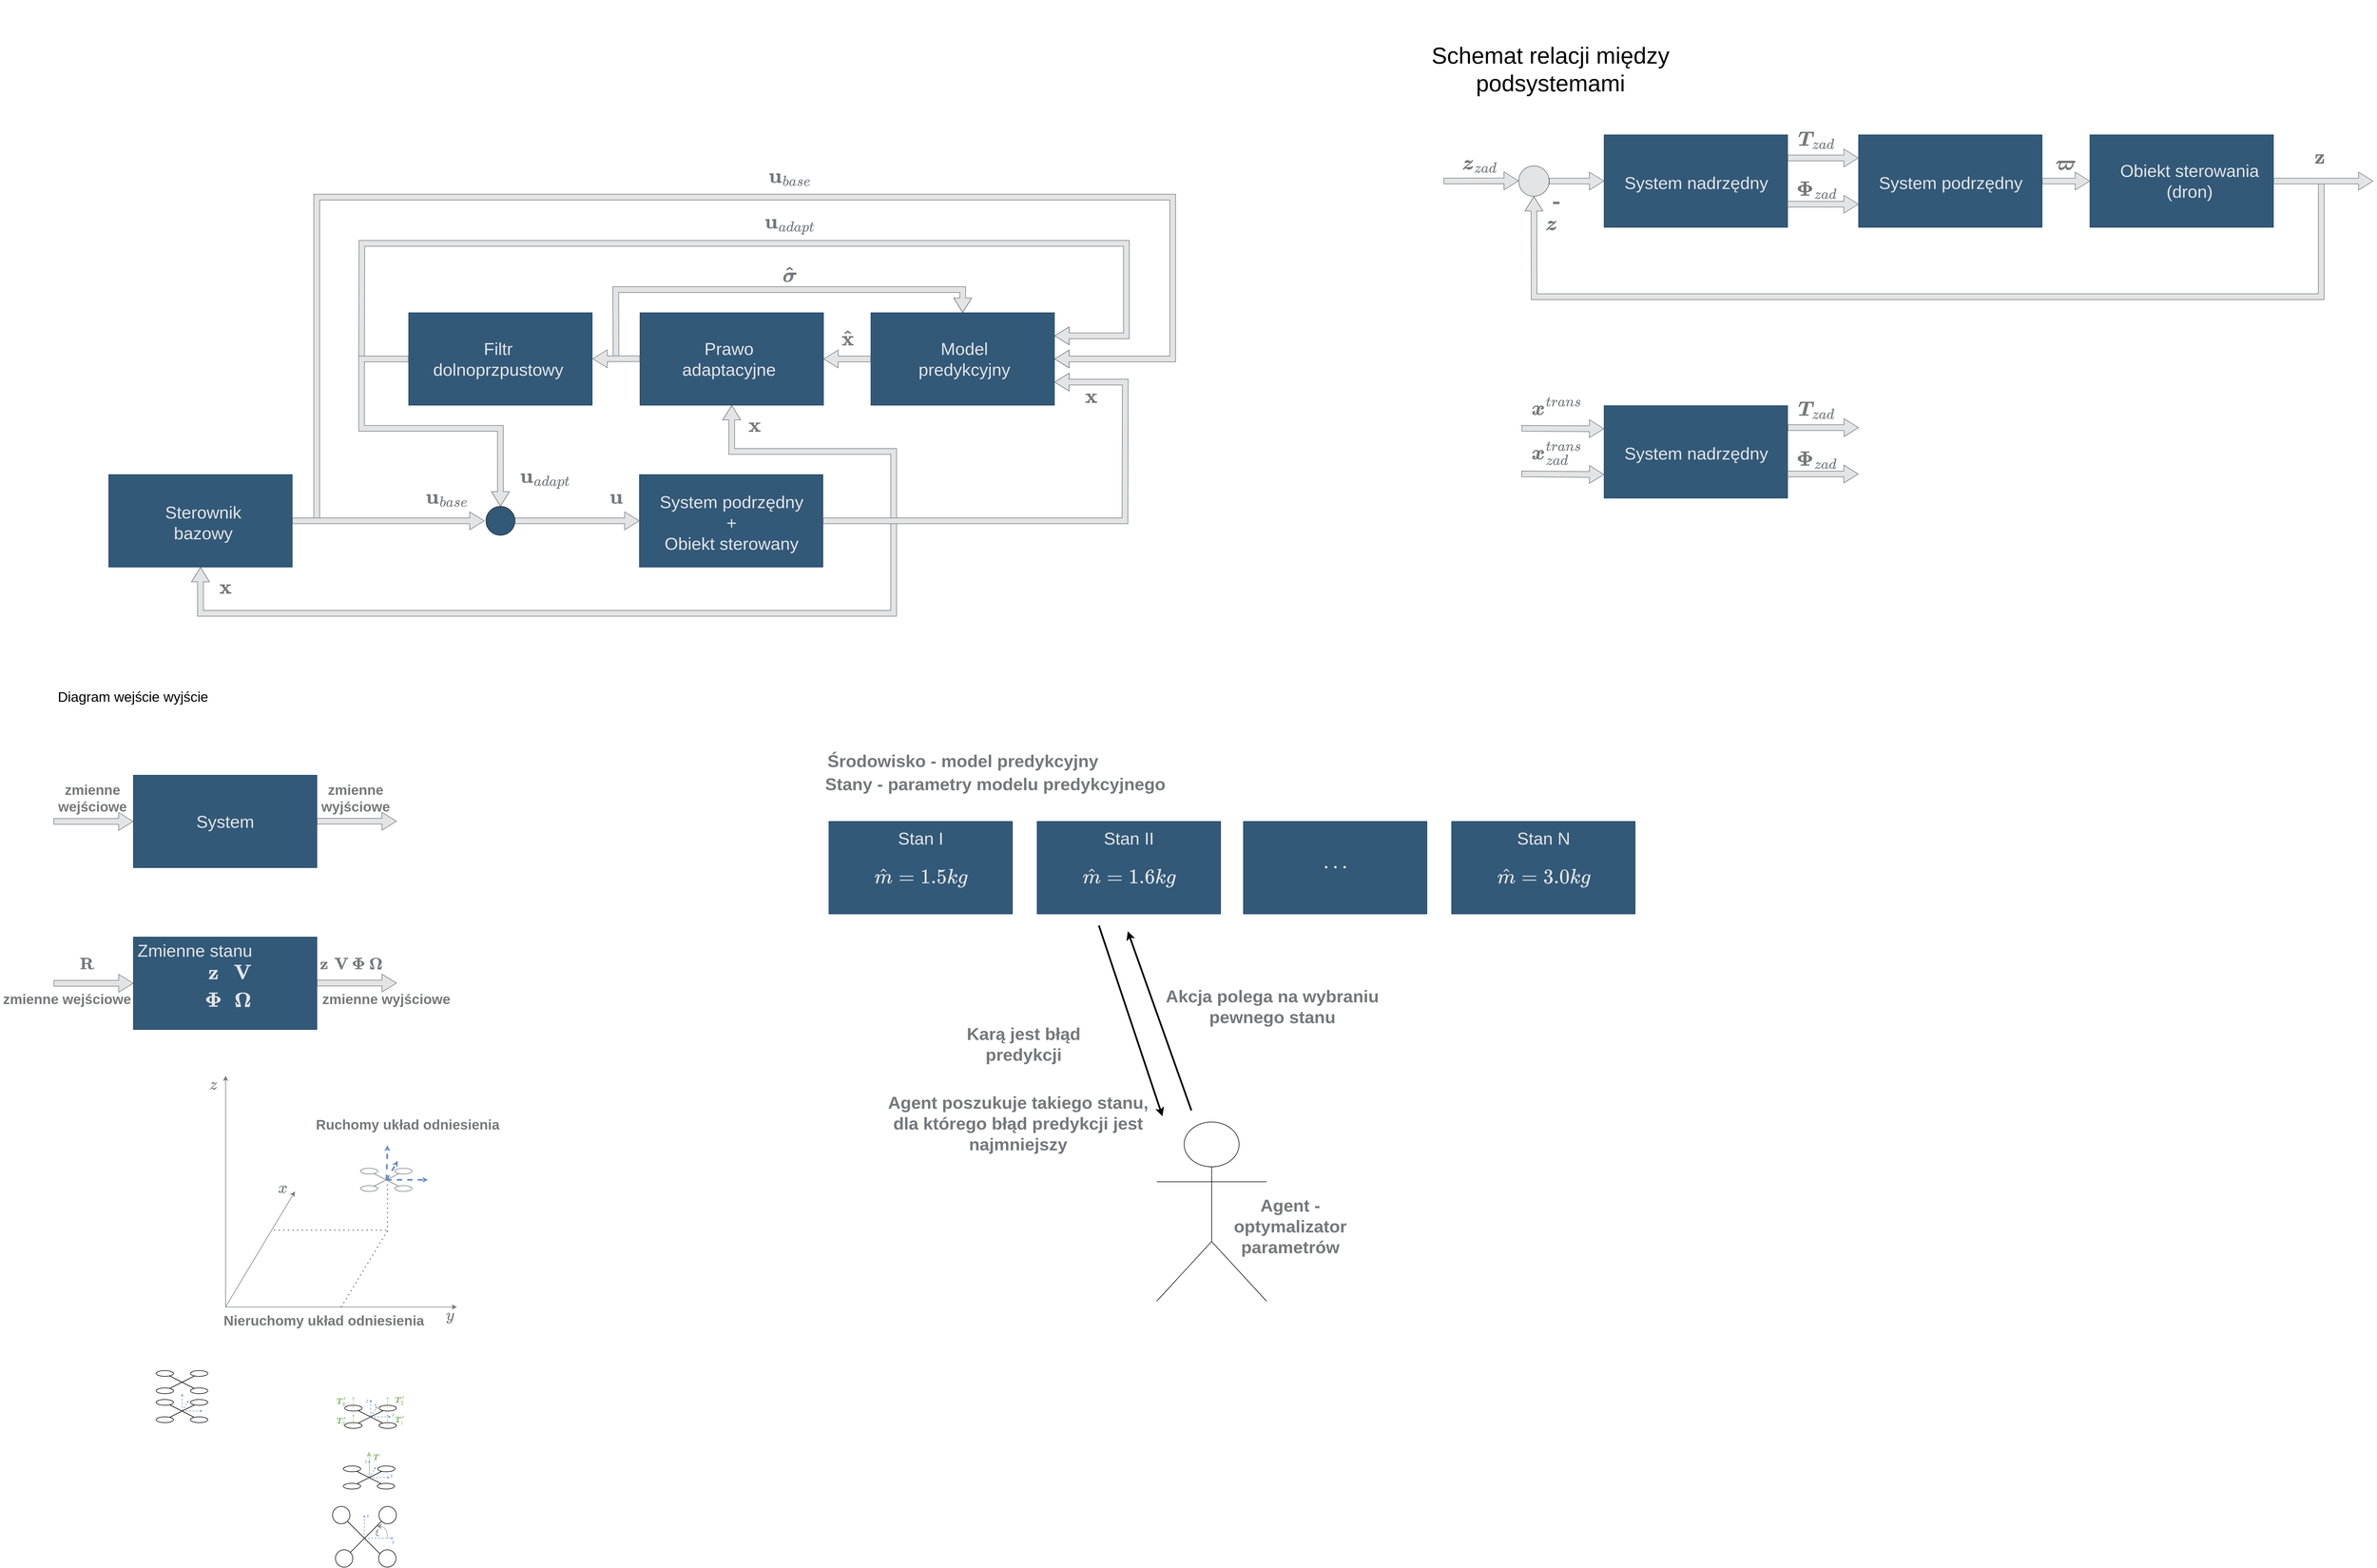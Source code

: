 <mxfile version="22.0.6" type="github">
  <diagram name="Page-1" id="ohGzNpQo8HC6i82rPRUq">
    <mxGraphModel dx="1441" dy="-6960" grid="0" gridSize="10" guides="1" tooltips="1" connect="1" arrows="1" fold="1" page="0" pageScale="1" pageWidth="3300" pageHeight="4681" math="1" shadow="0">
      <root>
        <mxCell id="0" />
        <mxCell id="1" parent="0" />
        <mxCell id="kpniaUHthUpJDasM99SZ-23" value="" style="shape=flexArrow;endArrow=classic;html=1;rounded=0;labelBackgroundColor=default;strokeColor=#75787B;fontFamily=Arial;fontSize=24;fontColor=#75787B;startSize=8;endSize=8;curved=1;fillColor=#E3E4E5;entryX=0.5;entryY=1;entryDx=0;entryDy=0;" parent="1" target="kpniaUHthUpJDasM99SZ-17" edge="1">
          <mxGeometry width="50" height="50" relative="1" as="geometry">
            <mxPoint x="2863.62" y="7892.25" as="sourcePoint" />
            <mxPoint x="1507.25" y="7918.5" as="targetPoint" />
            <Array as="points">
              <mxPoint x="2863.62" y="8092.25" />
              <mxPoint x="1502.62" y="8092.25" />
            </Array>
          </mxGeometry>
        </mxCell>
        <mxCell id="MqPrb-wvootygzVi9prP-80" value="" style="endArrow=none;dashed=1;html=1;dashPattern=1 3;strokeWidth=2;rounded=0;strokeColor=#75787B;" parent="1" edge="1">
          <mxGeometry width="50" height="50" relative="1" as="geometry">
            <mxPoint x="-480" y="9710" as="sourcePoint" />
            <mxPoint x="-480" y="9620" as="targetPoint" />
          </mxGeometry>
        </mxCell>
        <mxCell id="q40FpV5YxcwD5uP6X1Z3-1" value="" style="shape=flexArrow;endArrow=classic;html=1;rounded=0;labelBackgroundColor=default;strokeColor=#75787B;fontFamily=Arial;fontSize=24;fontColor=#75787B;startSize=8;endSize=8;curved=1;fillColor=#E3E4E5;entryX=1;entryY=0.5;entryDx=0;entryDy=0;" parent="1" target="q40FpV5YxcwD5uP6X1Z3-13" edge="1">
          <mxGeometry width="50" height="50" relative="1" as="geometry">
            <mxPoint x="-602.33" y="8480" as="sourcePoint" />
            <mxPoint x="847.67" y="8250" as="targetPoint" />
            <Array as="points">
              <mxPoint x="-602.33" y="7920" />
              <mxPoint x="877.67" y="7920" />
              <mxPoint x="877.67" y="8200" />
            </Array>
          </mxGeometry>
        </mxCell>
        <mxCell id="q40FpV5YxcwD5uP6X1Z3-2" value="" style="shape=flexArrow;endArrow=classic;html=1;rounded=0;labelBackgroundColor=default;strokeColor=#75787B;fontFamily=Arial;fontSize=24;fontColor=#75787B;startSize=8;endSize=8;curved=1;fillColor=#E3E4E5;entryX=1;entryY=0.25;entryDx=0;entryDy=0;" parent="1" target="q40FpV5YxcwD5uP6X1Z3-13" edge="1">
          <mxGeometry width="50" height="50" relative="1" as="geometry">
            <mxPoint x="-524.83" y="8200" as="sourcePoint" />
            <mxPoint x="317.67" y="7940" as="targetPoint" />
            <Array as="points">
              <mxPoint x="-524.33" y="8000" />
              <mxPoint x="797.67" y="8000" />
              <mxPoint x="797.67" y="8160" />
            </Array>
          </mxGeometry>
        </mxCell>
        <mxCell id="q40FpV5YxcwD5uP6X1Z3-3" value="" style="shape=flexArrow;endArrow=classic;html=1;rounded=0;labelBackgroundColor=default;strokeColor=#75787B;fontFamily=Arial;fontSize=24;fontColor=#75787B;startSize=8;endSize=8;curved=1;fillColor=#E3E4E5;entryX=0.5;entryY=1;entryDx=0;entryDy=0;" parent="1" target="q40FpV5YxcwD5uP6X1Z3-6" edge="1">
          <mxGeometry width="50" height="50" relative="1" as="geometry">
            <mxPoint x="395.17" y="8480" as="sourcePoint" />
            <mxPoint x="-39.66" y="8560" as="targetPoint" />
            <Array as="points">
              <mxPoint x="395.17" y="8640" />
              <mxPoint x="-803.33" y="8640" />
            </Array>
          </mxGeometry>
        </mxCell>
        <mxCell id="q40FpV5YxcwD5uP6X1Z3-4" value="" style="shape=flexArrow;endArrow=classic;html=1;rounded=0;labelBackgroundColor=default;strokeColor=#75787B;fontFamily=Arial;fontSize=24;fontColor=#75787B;startSize=8;endSize=8;curved=1;fillColor=#E3E4E5;entryX=0.5;entryY=0;entryDx=0;entryDy=0;" parent="1" target="q40FpV5YxcwD5uP6X1Z3-13" edge="1">
          <mxGeometry width="50" height="50" relative="1" as="geometry">
            <mxPoint x="-84.83" y="8200" as="sourcePoint" />
            <mxPoint x="575.17" y="8030" as="targetPoint" />
            <Array as="points">
              <mxPoint x="-85.33" y="8080" />
              <mxPoint x="514.67" y="8080" />
            </Array>
          </mxGeometry>
        </mxCell>
        <mxCell id="q40FpV5YxcwD5uP6X1Z3-5" value="" style="shape=flexArrow;endArrow=classic;html=1;rounded=0;labelBackgroundColor=default;strokeColor=#75787B;fontFamily=Arial;fontSize=24;fontColor=#75787B;startSize=8;endSize=8;curved=1;fillColor=#E3E4E5;entryX=0.5;entryY=1;entryDx=0;entryDy=0;" parent="1" target="q40FpV5YxcwD5uP6X1Z3-12" edge="1">
          <mxGeometry width="50" height="50" relative="1" as="geometry">
            <mxPoint x="395.17" y="8480" as="sourcePoint" />
            <mxPoint x="555.17" y="8360" as="targetPoint" />
            <Array as="points">
              <mxPoint x="395.17" y="8360" />
              <mxPoint x="115.17" y="8360" />
            </Array>
          </mxGeometry>
        </mxCell>
        <mxCell id="q40FpV5YxcwD5uP6X1Z3-6" value="" style="rounded=0;whiteSpace=wrap;html=1;fontSize=16;fillColor=#003057;strokeColor=#003057;opacity=80;" parent="1" vertex="1">
          <mxGeometry x="-962.0" y="8400" width="317.27" height="160" as="geometry" />
        </mxCell>
        <mxCell id="q40FpV5YxcwD5uP6X1Z3-7" value="" style="rounded=0;whiteSpace=wrap;html=1;fontSize=16;fillColor=#003057;strokeColor=#003057;opacity=80;" parent="1" vertex="1">
          <mxGeometry x="-44.41" y="8400" width="317.27" height="160" as="geometry" />
        </mxCell>
        <mxCell id="q40FpV5YxcwD5uP6X1Z3-8" value="" style="shape=flexArrow;endArrow=classic;html=1;rounded=0;labelBackgroundColor=default;strokeColor=#75787B;fontFamily=Arial;fontSize=24;fontColor=#75787B;startSize=8;endSize=8;curved=1;exitX=1;exitY=0.5;exitDx=0;exitDy=0;fillColor=#E3E4E5;" parent="1" source="q40FpV5YxcwD5uP6X1Z3-6" edge="1">
          <mxGeometry width="50" height="50" relative="1" as="geometry">
            <mxPoint x="-158.47" y="8450" as="sourcePoint" />
            <mxPoint x="-312.33" y="8480" as="targetPoint" />
          </mxGeometry>
        </mxCell>
        <mxCell id="q40FpV5YxcwD5uP6X1Z3-9" value="&lt;div style=&quot;font-size: 30px;&quot;&gt;&lt;font style=&quot;font-size: 30px;&quot; color=&quot;#e3e4e5&quot;&gt;Sterownik&lt;/font&gt;&lt;/div&gt;&lt;div style=&quot;font-size: 30px;&quot;&gt;&lt;font style=&quot;font-size: 30px;&quot; color=&quot;#e3e4e5&quot;&gt;bazowy&lt;br&gt;&lt;/font&gt;&lt;/div&gt;" style="text;html=1;strokeColor=none;fillColor=none;align=center;verticalAlign=middle;whiteSpace=wrap;rounded=0;fontSize=24;fontFamily=Arial;fontColor=default;" parent="1" vertex="1">
          <mxGeometry x="-897.37" y="8470" width="197.37" height="25" as="geometry" />
        </mxCell>
        <mxCell id="q40FpV5YxcwD5uP6X1Z3-10" value="&lt;div style=&quot;font-size: 30px;&quot;&gt;&lt;font style=&quot;font-size: 30px;&quot; color=&quot;#e3e4e5&quot;&gt;System podrzędny +&lt;/font&gt;&lt;/div&gt;&lt;div style=&quot;font-size: 30px;&quot;&gt;&lt;font style=&quot;font-size: 30px;&quot; color=&quot;#e3e4e5&quot;&gt;Obiekt sterowany&lt;/font&gt;&lt;/div&gt;" style="text;html=1;strokeColor=none;fillColor=none;align=center;verticalAlign=middle;whiteSpace=wrap;rounded=0;fontSize=24;fontFamily=Arial;fontColor=default;" parent="1" vertex="1">
          <mxGeometry x="-16.98" y="8440.75" width="264.4" height="83.5" as="geometry" />
        </mxCell>
        <mxCell id="q40FpV5YxcwD5uP6X1Z3-11" value="" style="rounded=0;whiteSpace=wrap;html=1;fontSize=16;fillColor=#003057;strokeColor=#003057;opacity=80;" parent="1" vertex="1">
          <mxGeometry x="-443.34" y="8120" width="317.27" height="160" as="geometry" />
        </mxCell>
        <mxCell id="q40FpV5YxcwD5uP6X1Z3-12" value="" style="rounded=0;whiteSpace=wrap;html=1;fontSize=16;fillColor=#003057;strokeColor=#003057;opacity=80;" parent="1" vertex="1">
          <mxGeometry x="-43.41" y="8120" width="317.27" height="160" as="geometry" />
        </mxCell>
        <mxCell id="q40FpV5YxcwD5uP6X1Z3-13" value="" style="rounded=0;whiteSpace=wrap;html=1;fontSize=16;fillColor=#003057;strokeColor=#003057;opacity=80;" parent="1" vertex="1">
          <mxGeometry x="355.9" y="8120" width="317.27" height="160" as="geometry" />
        </mxCell>
        <mxCell id="q40FpV5YxcwD5uP6X1Z3-14" value="&lt;font style=&quot;font-size: 30px;&quot; color=&quot;#e3e4e5&quot;&gt;Model predykcyjny&lt;br&gt;&lt;/font&gt;" style="text;html=1;strokeColor=none;fillColor=none;align=center;verticalAlign=middle;whiteSpace=wrap;rounded=0;fontSize=24;fontFamily=Arial;fontColor=default;" parent="1" vertex="1">
          <mxGeometry x="417.52" y="8185" width="199.47" height="30" as="geometry" />
        </mxCell>
        <mxCell id="q40FpV5YxcwD5uP6X1Z3-15" value="" style="shape=flexArrow;endArrow=classic;html=1;rounded=0;labelBackgroundColor=default;strokeColor=#75787B;fontFamily=Arial;fontSize=24;fontColor=#75787B;startSize=8;endSize=8;curved=1;fillColor=#E3E4E5;entryX=1;entryY=0.75;entryDx=0;entryDy=0;exitX=1;exitY=0.5;exitDx=0;exitDy=0;" parent="1" source="q40FpV5YxcwD5uP6X1Z3-7" target="q40FpV5YxcwD5uP6X1Z3-13" edge="1">
          <mxGeometry width="50" height="50" relative="1" as="geometry">
            <mxPoint x="598.84" y="8560" as="sourcePoint" />
            <mxPoint x="997.84" y="8360" as="targetPoint" />
            <Array as="points">
              <mxPoint x="795.17" y="8480" />
              <mxPoint x="795.67" y="8240" />
            </Array>
          </mxGeometry>
        </mxCell>
        <mxCell id="q40FpV5YxcwD5uP6X1Z3-16" value="" style="shape=flexArrow;endArrow=classic;html=1;rounded=0;labelBackgroundColor=default;strokeColor=#75787B;fontFamily=Arial;fontSize=24;fontColor=#75787B;startSize=8;endSize=8;curved=1;exitX=0;exitY=0.5;exitDx=0;exitDy=0;fillColor=#E3E4E5;entryX=1;entryY=0.5;entryDx=0;entryDy=0;" parent="1" source="q40FpV5YxcwD5uP6X1Z3-13" target="q40FpV5YxcwD5uP6X1Z3-12" edge="1">
          <mxGeometry width="50" height="50" relative="1" as="geometry">
            <mxPoint x="239.17" y="8280" as="sourcePoint" />
            <mxPoint x="400.17" y="8280" as="targetPoint" />
          </mxGeometry>
        </mxCell>
        <mxCell id="q40FpV5YxcwD5uP6X1Z3-17" value="" style="shape=flexArrow;endArrow=classic;html=1;rounded=0;labelBackgroundColor=default;strokeColor=#75787B;fontFamily=Arial;fontSize=24;fontColor=#75787B;startSize=8;endSize=8;curved=1;exitX=0;exitY=0.5;exitDx=0;exitDy=0;fillColor=#E3E4E5;entryX=1;entryY=0.5;entryDx=0;entryDy=0;" parent="1" edge="1">
          <mxGeometry width="50" height="50" relative="1" as="geometry">
            <mxPoint x="-43.41" y="8199.63" as="sourcePoint" />
            <mxPoint x="-125.41" y="8199.63" as="targetPoint" />
          </mxGeometry>
        </mxCell>
        <mxCell id="q40FpV5YxcwD5uP6X1Z3-18" value="&lt;font style=&quot;font-size: 30px;&quot; color=&quot;#e3e4e5&quot;&gt;Prawo adaptacyjne&lt;br&gt;&lt;/font&gt;" style="text;html=1;strokeColor=none;fillColor=none;align=center;verticalAlign=middle;whiteSpace=wrap;rounded=0;fontSize=24;fontFamily=Arial;fontColor=default;" parent="1" vertex="1">
          <mxGeometry x="11.47" y="8185" width="199.47" height="30" as="geometry" />
        </mxCell>
        <mxCell id="q40FpV5YxcwD5uP6X1Z3-19" value="&lt;font style=&quot;font-size: 30px;&quot; color=&quot;#e3e4e5&quot;&gt;Filtr dolnoprzpustowy&lt;br&gt;&lt;/font&gt;" style="text;html=1;strokeColor=none;fillColor=none;align=center;verticalAlign=middle;whiteSpace=wrap;rounded=0;fontSize=24;fontFamily=Arial;fontColor=default;" parent="1" vertex="1">
          <mxGeometry x="-388.37" y="8185" width="199.47" height="30" as="geometry" />
        </mxCell>
        <mxCell id="q40FpV5YxcwD5uP6X1Z3-20" value="" style="shape=flexArrow;endArrow=classic;html=1;rounded=0;labelBackgroundColor=default;strokeColor=#75787B;fontFamily=Arial;fontSize=24;fontColor=#75787B;startSize=8;endSize=8;curved=1;fillColor=#E3E4E5;exitX=0;exitY=0.5;exitDx=0;exitDy=0;" parent="1" source="q40FpV5YxcwD5uP6X1Z3-11" target="q40FpV5YxcwD5uP6X1Z3-21" edge="1">
          <mxGeometry width="50" height="50" relative="1" as="geometry">
            <mxPoint x="-499.83" y="8245" as="sourcePoint" />
            <mxPoint x="-284.83" y="8470" as="targetPoint" />
            <Array as="points">
              <mxPoint x="-524.83" y="8200" />
              <mxPoint x="-524.83" y="8320" />
              <mxPoint x="-284.83" y="8320" />
            </Array>
          </mxGeometry>
        </mxCell>
        <mxCell id="q40FpV5YxcwD5uP6X1Z3-21" value="" style="ellipse;whiteSpace=wrap;html=1;fillColor=#003057;opacity=80;" parent="1" vertex="1">
          <mxGeometry x="-309.7" y="8455" width="50" height="50" as="geometry" />
        </mxCell>
        <mxCell id="q40FpV5YxcwD5uP6X1Z3-22" value="" style="shape=flexArrow;endArrow=classic;html=1;rounded=0;labelBackgroundColor=default;strokeColor=#75787B;fontFamily=Arial;fontSize=24;fontColor=#75787B;startSize=8;endSize=8;curved=1;exitX=1;exitY=0.5;exitDx=0;exitDy=0;fillColor=#E3E4E5;entryX=0;entryY=0.5;entryDx=0;entryDy=0;" parent="1" source="q40FpV5YxcwD5uP6X1Z3-21" target="q40FpV5YxcwD5uP6X1Z3-7" edge="1">
          <mxGeometry width="50" height="50" relative="1" as="geometry">
            <mxPoint x="50.7" y="8479.29" as="sourcePoint" />
            <mxPoint x="188.7" y="8479.29" as="targetPoint" />
          </mxGeometry>
        </mxCell>
        <mxCell id="q40FpV5YxcwD5uP6X1Z3-23" value="&lt;font color=&quot;#75787b&quot;&gt;zmienne wejściowe&lt;br&gt;&lt;/font&gt;" style="text;html=1;strokeColor=none;fillColor=none;align=center;verticalAlign=middle;whiteSpace=wrap;rounded=0;fontSize=24;fontFamily=Arial;fontStyle=1;labelBackgroundColor=none;labelBorderColor=none;" parent="1" vertex="1">
          <mxGeometry x="-1030" y="8940" width="80" height="40" as="geometry" />
        </mxCell>
        <mxCell id="q40FpV5YxcwD5uP6X1Z3-24" value="&lt;div style=&quot;font-size: 30px;&quot;&gt;&lt;b style=&quot;font-size: 30px;&quot;&gt;$$\textbf{u}_{adapt}$$&lt;/b&gt;&lt;/div&gt;" style="text;html=1;strokeColor=none;fillColor=none;align=center;verticalAlign=middle;whiteSpace=wrap;rounded=0;fontSize=30;fontFamily=Arial;fontColor=#75787B;" parent="1" vertex="1">
          <mxGeometry x="-275.44" y="8390" width="135" height="30" as="geometry" />
        </mxCell>
        <mxCell id="q40FpV5YxcwD5uP6X1Z3-25" value="&lt;div style=&quot;font-size: 30px;&quot;&gt;&lt;b style=&quot;font-size: 30px;&quot;&gt;$$\textbf{u}_{base}$$&lt;/b&gt;&lt;/div&gt;" style="text;html=1;strokeColor=none;fillColor=none;align=center;verticalAlign=middle;whiteSpace=wrap;rounded=0;fontSize=30;fontFamily=Arial;fontColor=#75787B;" parent="1" vertex="1">
          <mxGeometry x="-444.7" y="8425" width="135" height="30" as="geometry" />
        </mxCell>
        <mxCell id="q40FpV5YxcwD5uP6X1Z3-26" value="&lt;div style=&quot;font-size: 30px;&quot;&gt;&lt;font color=&quot;#75787b&quot; face=&quot;Arial&quot; style=&quot;font-size: 30px;&quot;&gt;&lt;b style=&quot;font-size: 30px;&quot;&gt;$$\boldsymbol{\hat{\sigma}}$$&lt;/b&gt;&lt;/font&gt;&lt;/div&gt;" style="text;html=1;strokeColor=none;fillColor=none;align=center;verticalAlign=middle;whiteSpace=wrap;rounded=0;fontSize=30;" parent="1" vertex="1">
          <mxGeometry x="200.26" y="8040" width="31" height="30" as="geometry" />
        </mxCell>
        <mxCell id="q40FpV5YxcwD5uP6X1Z3-27" value="&lt;div style=&quot;font-size: 30px;&quot;&gt;&lt;b style=&quot;font-size: 30px;&quot;&gt;$$\textbf{u}$$&lt;/b&gt;&lt;/div&gt;" style="text;html=1;strokeColor=none;fillColor=none;align=center;verticalAlign=middle;whiteSpace=wrap;rounded=0;fontSize=30;fontFamily=Arial;fontColor=#75787B;" parent="1" vertex="1">
          <mxGeometry x="-152.33" y="8425" width="135" height="30" as="geometry" />
        </mxCell>
        <mxCell id="q40FpV5YxcwD5uP6X1Z3-28" value="&lt;div style=&quot;font-size: 30px;&quot;&gt;&lt;b style=&quot;font-size: 30px;&quot;&gt;$$\textbf{x}$$&lt;/b&gt;&lt;/div&gt;" style="text;html=1;strokeColor=none;fillColor=none;align=center;verticalAlign=middle;whiteSpace=wrap;rounded=0;fontSize=30;fontFamily=Arial;fontColor=#75787B;" parent="1" vertex="1">
          <mxGeometry x="86.67" y="8300" width="135" height="30" as="geometry" />
        </mxCell>
        <mxCell id="q40FpV5YxcwD5uP6X1Z3-29" value="&lt;div style=&quot;font-size: 30px;&quot;&gt;&lt;b style=&quot;font-size: 30px;&quot;&gt;$$\mathbf{\hat{x}}$$&lt;/b&gt;&lt;/div&gt;" style="text;html=1;strokeColor=none;fillColor=none;align=center;verticalAlign=middle;whiteSpace=wrap;rounded=0;fontSize=30;fontFamily=Arial;fontColor=#75787B;" parent="1" vertex="1">
          <mxGeometry x="248.17" y="8150" width="135" height="30" as="geometry" />
        </mxCell>
        <mxCell id="q40FpV5YxcwD5uP6X1Z3-30" value="&lt;div style=&quot;font-size: 30px;&quot;&gt;&lt;b style=&quot;font-size: 30px;&quot;&gt;$$\textbf{x}$$&lt;/b&gt;&lt;/div&gt;" style="text;html=1;strokeColor=none;fillColor=none;align=center;verticalAlign=middle;whiteSpace=wrap;rounded=0;fontSize=30;fontFamily=Arial;fontColor=#75787B;" parent="1" vertex="1">
          <mxGeometry x="668.67" y="8250" width="135" height="30" as="geometry" />
        </mxCell>
        <mxCell id="q40FpV5YxcwD5uP6X1Z3-31" value="&lt;div style=&quot;font-size: 30px;&quot;&gt;&lt;b style=&quot;font-size: 30px;&quot;&gt;$$\textbf{x}$$&lt;/b&gt;&lt;/div&gt;" style="text;html=1;strokeColor=none;fillColor=none;align=center;verticalAlign=middle;whiteSpace=wrap;rounded=0;fontSize=30;fontFamily=Arial;fontColor=#75787B;" parent="1" vertex="1">
          <mxGeometry x="-828.21" y="8580" width="135" height="30" as="geometry" />
        </mxCell>
        <mxCell id="q40FpV5YxcwD5uP6X1Z3-32" value="" style="shape=flexArrow;endArrow=classic;html=1;rounded=0;labelBackgroundColor=default;strokeColor=#75787B;fontFamily=Arial;fontSize=24;fontColor=#75787B;startSize=8;endSize=8;curved=1;exitX=1;exitY=0.5;exitDx=0;exitDy=0;fillColor=#E3E4E5;entryX=0;entryY=0.5;entryDx=0;entryDy=0;" parent="1" edge="1">
          <mxGeometry width="50" height="50" relative="1" as="geometry">
            <mxPoint x="-1057.35" y="9000.0" as="sourcePoint" />
            <mxPoint x="-919.35" y="9000.0" as="targetPoint" />
          </mxGeometry>
        </mxCell>
        <mxCell id="q40FpV5YxcwD5uP6X1Z3-33" value="&lt;div style=&quot;font-size: 30px;&quot;&gt;&lt;b style=&quot;font-size: 30px;&quot;&gt;$$\textbf{u}_{adapt}$$&lt;/b&gt;&lt;/div&gt;" style="text;html=1;strokeColor=none;fillColor=none;align=center;verticalAlign=middle;whiteSpace=wrap;rounded=0;fontSize=30;fontFamily=Arial;fontColor=#75787B;" parent="1" vertex="1">
          <mxGeometry x="148.26" y="7950" width="135" height="30" as="geometry" />
        </mxCell>
        <mxCell id="q40FpV5YxcwD5uP6X1Z3-34" value="&lt;div style=&quot;font-size: 30px;&quot;&gt;&lt;b style=&quot;font-size: 30px;&quot;&gt;$$\textbf{u}_{base}$$&lt;/b&gt;&lt;/div&gt;" style="text;html=1;strokeColor=none;fillColor=none;align=center;verticalAlign=middle;whiteSpace=wrap;rounded=0;fontSize=30;fontFamily=Arial;fontColor=#75787B;" parent="1" vertex="1">
          <mxGeometry x="148.26" y="7870" width="135" height="30" as="geometry" />
        </mxCell>
        <mxCell id="MqPrb-wvootygzVi9prP-1" value="" style="rounded=0;whiteSpace=wrap;html=1;fontSize=16;fillColor=#003057;strokeColor=#003057;opacity=80;" parent="1" vertex="1">
          <mxGeometry x="-919.35" y="8920" width="317.27" height="160" as="geometry" />
        </mxCell>
        <mxCell id="MqPrb-wvootygzVi9prP-2" value="&lt;font style=&quot;font-size: 24px;&quot;&gt;Diagram wejście wyjście&lt;br&gt;&lt;/font&gt;" style="text;html=1;strokeColor=none;fillColor=none;align=center;verticalAlign=middle;whiteSpace=wrap;rounded=0;" parent="1" vertex="1">
          <mxGeometry x="-1120" y="8770" width="400" height="30" as="geometry" />
        </mxCell>
        <mxCell id="MqPrb-wvootygzVi9prP-3" value="&lt;div style=&quot;font-size: 30px;&quot;&gt;&lt;font style=&quot;font-size: 30px;&quot; color=&quot;#e3e4e5&quot;&gt;System&lt;/font&gt;&lt;/div&gt;" style="text;html=1;strokeColor=none;fillColor=none;align=center;verticalAlign=middle;whiteSpace=wrap;rounded=0;fontSize=24;fontFamily=Arial;fontColor=default;" parent="1" vertex="1">
          <mxGeometry x="-859.4" y="8987.5" width="197.37" height="25" as="geometry" />
        </mxCell>
        <mxCell id="MqPrb-wvootygzVi9prP-4" value="&lt;font color=&quot;#75787b&quot;&gt;zmienne wyjściowe&lt;br&gt;&lt;/font&gt;" style="text;html=1;strokeColor=none;fillColor=none;align=center;verticalAlign=middle;whiteSpace=wrap;rounded=0;fontSize=24;fontFamily=Arial;fontStyle=1;labelBackgroundColor=none;labelBorderColor=none;" parent="1" vertex="1">
          <mxGeometry x="-580" y="8940" width="90" height="40" as="geometry" />
        </mxCell>
        <mxCell id="MqPrb-wvootygzVi9prP-5" value="" style="shape=flexArrow;endArrow=classic;html=1;rounded=0;labelBackgroundColor=default;strokeColor=#75787B;fontFamily=Arial;fontSize=24;fontColor=#75787B;startSize=8;endSize=8;curved=1;exitX=1;exitY=0.5;exitDx=0;exitDy=0;fillColor=#E3E4E5;entryX=0;entryY=0.5;entryDx=0;entryDy=0;" parent="1" edge="1">
          <mxGeometry width="50" height="50" relative="1" as="geometry">
            <mxPoint x="-602.08" y="8999.66" as="sourcePoint" />
            <mxPoint x="-464.08" y="8999.66" as="targetPoint" />
          </mxGeometry>
        </mxCell>
        <mxCell id="MqPrb-wvootygzVi9prP-6" value="&lt;font color=&quot;#75787b&quot;&gt;zmienne wejściowe&lt;br&gt;&lt;/font&gt;" style="text;html=1;strokeColor=none;fillColor=none;align=center;verticalAlign=middle;whiteSpace=wrap;rounded=0;fontSize=24;fontFamily=Arial;fontStyle=1;labelBackgroundColor=none;labelBorderColor=none;" parent="1" vertex="1">
          <mxGeometry x="-1149.35" y="9287.5" width="230" height="40" as="geometry" />
        </mxCell>
        <mxCell id="MqPrb-wvootygzVi9prP-7" value="" style="shape=flexArrow;endArrow=classic;html=1;rounded=0;labelBackgroundColor=default;strokeColor=#75787B;fontFamily=Arial;fontSize=24;fontColor=#75787B;startSize=8;endSize=8;curved=1;exitX=1;exitY=0.5;exitDx=0;exitDy=0;fillColor=#E3E4E5;entryX=0;entryY=0.5;entryDx=0;entryDy=0;" parent="1" edge="1">
          <mxGeometry width="50" height="50" relative="1" as="geometry">
            <mxPoint x="-1057.35" y="9280.0" as="sourcePoint" />
            <mxPoint x="-919.35" y="9280.0" as="targetPoint" />
          </mxGeometry>
        </mxCell>
        <mxCell id="MqPrb-wvootygzVi9prP-8" value="" style="rounded=0;whiteSpace=wrap;html=1;fontSize=16;fillColor=#003057;strokeColor=#003057;opacity=80;" parent="1" vertex="1">
          <mxGeometry x="-919.35" y="9200" width="317.27" height="160" as="geometry" />
        </mxCell>
        <mxCell id="MqPrb-wvootygzVi9prP-9" value="&lt;div style=&quot;font-size: 30px;&quot;&gt;&lt;font style=&quot;font-size: 30px;&quot; color=&quot;#e3e4e5&quot;&gt;Zmienne stanu&lt;br&gt;&lt;/font&gt;&lt;/div&gt;" style="text;html=1;strokeColor=none;fillColor=none;align=center;verticalAlign=middle;whiteSpace=wrap;rounded=0;fontSize=24;fontFamily=Arial;fontColor=default;" parent="1" vertex="1">
          <mxGeometry x="-933.21" y="9210" width="240" height="25" as="geometry" />
        </mxCell>
        <mxCell id="MqPrb-wvootygzVi9prP-10" value="&lt;font color=&quot;#75787b&quot;&gt;zmienne wyjściowe&lt;br&gt;&lt;/font&gt;" style="text;html=1;strokeColor=none;fillColor=none;align=center;verticalAlign=middle;whiteSpace=wrap;rounded=0;fontSize=24;fontFamily=Arial;fontStyle=1;labelBackgroundColor=none;labelBorderColor=none;" parent="1" vertex="1">
          <mxGeometry x="-602.08" y="9287.5" width="240" height="40" as="geometry" />
        </mxCell>
        <mxCell id="MqPrb-wvootygzVi9prP-11" value="" style="shape=flexArrow;endArrow=classic;html=1;rounded=0;labelBackgroundColor=default;strokeColor=#75787B;fontFamily=Arial;fontSize=24;fontColor=#75787B;startSize=8;endSize=8;curved=1;exitX=1;exitY=0.5;exitDx=0;exitDy=0;fillColor=#E3E4E5;entryX=0;entryY=0.5;entryDx=0;entryDy=0;" parent="1" edge="1">
          <mxGeometry width="50" height="50" relative="1" as="geometry">
            <mxPoint x="-602.08" y="9279.66" as="sourcePoint" />
            <mxPoint x="-464.08" y="9279.66" as="targetPoint" />
          </mxGeometry>
        </mxCell>
        <mxCell id="MqPrb-wvootygzVi9prP-13" style="edgeStyle=orthogonalEdgeStyle;rounded=0;orthogonalLoop=1;jettySize=auto;html=1;exitX=0.5;exitY=1;exitDx=0;exitDy=0;" parent="1" source="MqPrb-wvootygzVi9prP-9" target="MqPrb-wvootygzVi9prP-9" edge="1">
          <mxGeometry relative="1" as="geometry" />
        </mxCell>
        <mxCell id="MqPrb-wvootygzVi9prP-14" value="&lt;div style=&quot;font-size: 30px;&quot;&gt;&lt;font style=&quot;font-size: 30px;&quot; color=&quot;#e3e4e5&quot;&gt;$$\textbf{z}$$&lt;br&gt;&lt;/font&gt;&lt;/div&gt;&lt;font style=&quot;font-size: 30px;&quot; color=&quot;#e3e4e5&quot;&gt;&lt;/font&gt;" style="text;html=1;strokeColor=none;fillColor=none;align=center;verticalAlign=middle;whiteSpace=wrap;rounded=0;fontSize=24;fontFamily=Arial;fontColor=default;" parent="1" vertex="1">
          <mxGeometry x="-790.71" y="9272.5" width="20" height="15" as="geometry" />
        </mxCell>
        <mxCell id="MqPrb-wvootygzVi9prP-19" value="&lt;div style=&quot;font-size: 30px;&quot;&gt;&lt;font style=&quot;font-size: 30px;&quot; color=&quot;#e3e4e5&quot;&gt;$$\textbf{V}$$&lt;br&gt;&lt;/font&gt;&lt;/div&gt;&lt;font style=&quot;font-size: 30px;&quot; color=&quot;#e3e4e5&quot;&gt;&lt;/font&gt;" style="text;html=1;strokeColor=none;fillColor=none;align=center;verticalAlign=middle;whiteSpace=wrap;rounded=0;fontSize=24;fontFamily=Arial;fontColor=default;" parent="1" vertex="1">
          <mxGeometry x="-740" y="9272.5" width="20" height="15" as="geometry" />
        </mxCell>
        <mxCell id="MqPrb-wvootygzVi9prP-23" value="&lt;div style=&quot;font-size: 30px;&quot;&gt;&lt;font style=&quot;font-size: 30px;&quot; color=&quot;#e3e4e5&quot;&gt;$$\boldsymbol{\Phi}$$&lt;br&gt;&lt;/font&gt;&lt;/div&gt;&lt;font style=&quot;font-size: 30px;&quot; color=&quot;#e3e4e5&quot;&gt;&lt;/font&gt;" style="text;html=1;strokeColor=none;fillColor=none;align=center;verticalAlign=middle;whiteSpace=wrap;rounded=0;fontSize=24;fontFamily=Arial;fontColor=default;" parent="1" vertex="1">
          <mxGeometry x="-790.71" y="9320" width="20" height="15" as="geometry" />
        </mxCell>
        <mxCell id="MqPrb-wvootygzVi9prP-24" value="&lt;div style=&quot;font-size: 30px;&quot;&gt;&lt;font style=&quot;font-size: 30px;&quot; color=&quot;#e3e4e5&quot;&gt;$$\boldsymbol{\Omega}$$&lt;br&gt;&lt;/font&gt;&lt;/div&gt;&lt;font style=&quot;font-size: 30px;&quot; color=&quot;#e3e4e5&quot;&gt;&lt;/font&gt;" style="text;html=1;strokeColor=none;fillColor=none;align=center;verticalAlign=middle;whiteSpace=wrap;rounded=0;fontSize=24;fontFamily=Arial;fontColor=default;" parent="1" vertex="1">
          <mxGeometry x="-740" y="9320" width="20" height="15" as="geometry" />
        </mxCell>
        <mxCell id="MqPrb-wvootygzVi9prP-26" value="&lt;font color=&quot;#75787b&quot;&gt;$$\textbf{z}$$&lt;/font&gt;" style="text;html=1;strokeColor=none;fillColor=none;align=center;verticalAlign=middle;whiteSpace=wrap;rounded=0;fontSize=24;fontFamily=Arial;fontStyle=1;labelBackgroundColor=none;labelBorderColor=none;" parent="1" vertex="1">
          <mxGeometry x="-600" y="9235" width="20" height="25" as="geometry" />
        </mxCell>
        <mxCell id="MqPrb-wvootygzVi9prP-27" value="&lt;font color=&quot;#75787b&quot;&gt;$$\textbf{V}$$&lt;/font&gt;" style="text;html=1;strokeColor=none;fillColor=none;align=center;verticalAlign=middle;whiteSpace=wrap;rounded=0;fontSize=24;fontFamily=Arial;fontStyle=1;labelBackgroundColor=none;labelBorderColor=none;" parent="1" vertex="1">
          <mxGeometry x="-570" y="9235" width="20" height="25" as="geometry" />
        </mxCell>
        <mxCell id="MqPrb-wvootygzVi9prP-30" value="&lt;font color=&quot;#75787b&quot;&gt;$$\boldsymbol{\Phi}$$&lt;/font&gt;" style="text;html=1;strokeColor=none;fillColor=none;align=center;verticalAlign=middle;whiteSpace=wrap;rounded=0;fontSize=24;fontFamily=Arial;fontStyle=1;labelBackgroundColor=none;labelBorderColor=none;" parent="1" vertex="1">
          <mxGeometry x="-540" y="9235" width="20" height="25" as="geometry" />
        </mxCell>
        <mxCell id="MqPrb-wvootygzVi9prP-31" value="&lt;font color=&quot;#75787b&quot;&gt;$$\boldsymbol{\Omega}$$&lt;/font&gt;" style="text;html=1;strokeColor=none;fillColor=none;align=center;verticalAlign=middle;whiteSpace=wrap;rounded=0;fontSize=24;fontFamily=Arial;fontStyle=1;labelBackgroundColor=none;labelBorderColor=none;" parent="1" vertex="1">
          <mxGeometry x="-510" y="9235" width="20" height="25" as="geometry" />
        </mxCell>
        <mxCell id="MqPrb-wvootygzVi9prP-32" value="&lt;font color=&quot;#75787b&quot;&gt;$$\textbf{R}$$&lt;/font&gt;" style="text;html=1;strokeColor=none;fillColor=none;align=center;verticalAlign=middle;whiteSpace=wrap;rounded=0;fontSize=24;fontFamily=Arial;fontStyle=1;labelBackgroundColor=none;labelBorderColor=none;" parent="1" vertex="1">
          <mxGeometry x="-1010" y="9235" width="20" height="25" as="geometry" />
        </mxCell>
        <mxCell id="MqPrb-wvootygzVi9prP-34" value="" style="endArrow=classic;html=1;rounded=0;strokeColor=#75787B;" parent="1" edge="1">
          <mxGeometry width="50" height="50" relative="1" as="geometry">
            <mxPoint x="-760" y="9840" as="sourcePoint" />
            <mxPoint x="-760" y="9440" as="targetPoint" />
          </mxGeometry>
        </mxCell>
        <mxCell id="MqPrb-wvootygzVi9prP-35" value="" style="endArrow=classic;html=1;rounded=0;strokeColor=#75787B;" parent="1" edge="1">
          <mxGeometry width="50" height="50" relative="1" as="geometry">
            <mxPoint x="-760" y="9840" as="sourcePoint" />
            <mxPoint x="-640" y="9640" as="targetPoint" />
          </mxGeometry>
        </mxCell>
        <mxCell id="MqPrb-wvootygzVi9prP-36" value="" style="endArrow=classic;html=1;rounded=0;strokeColor=#75787B;" parent="1" edge="1">
          <mxGeometry width="50" height="50" relative="1" as="geometry">
            <mxPoint x="-760" y="9840" as="sourcePoint" />
            <mxPoint x="-360" y="9840" as="targetPoint" />
          </mxGeometry>
        </mxCell>
        <mxCell id="MqPrb-wvootygzVi9prP-37" value="" style="endArrow=none;dashed=1;html=1;dashPattern=1 3;strokeWidth=2;rounded=0;strokeColor=#75787B;" parent="1" edge="1">
          <mxGeometry width="50" height="50" relative="1" as="geometry">
            <mxPoint x="-560" y="9840" as="sourcePoint" />
            <mxPoint x="-480" y="9708" as="targetPoint" />
          </mxGeometry>
        </mxCell>
        <mxCell id="MqPrb-wvootygzVi9prP-38" value="" style="endArrow=none;dashed=1;html=1;dashPattern=1 3;strokeWidth=2;rounded=0;strokeColor=#75787B;" parent="1" edge="1">
          <mxGeometry width="50" height="50" relative="1" as="geometry">
            <mxPoint x="-482.25" y="9707" as="sourcePoint" />
            <mxPoint x="-681.75" y="9707" as="targetPoint" />
          </mxGeometry>
        </mxCell>
        <mxCell id="MqPrb-wvootygzVi9prP-48" value="" style="endArrow=none;html=1;rounded=0;entryX=0.5;entryY=1;entryDx=0;entryDy=0;exitX=0.5;exitY=1;exitDx=0;exitDy=0;" parent="1" target="MqPrb-wvootygzVi9prP-47" edge="1">
          <mxGeometry width="50" height="50" relative="1" as="geometry">
            <mxPoint x="-865" y="9990" as="sourcePoint" />
            <mxPoint x="-1085" y="10090" as="targetPoint" />
          </mxGeometry>
        </mxCell>
        <mxCell id="MqPrb-wvootygzVi9prP-52" value="" style="endArrow=none;html=1;rounded=0;" parent="1" edge="1">
          <mxGeometry width="50" height="50" relative="1" as="geometry">
            <mxPoint x="-806" y="9985" as="sourcePoint" />
            <mxPoint x="-865" y="9955" as="targetPoint" />
          </mxGeometry>
        </mxCell>
        <mxCell id="MqPrb-wvootygzVi9prP-53" value="" style="endArrow=none;html=1;rounded=0;" parent="1" edge="1">
          <mxGeometry width="50" height="50" relative="1" as="geometry">
            <mxPoint x="-805" y="9955" as="sourcePoint" />
            <mxPoint x="-865" y="9985" as="targetPoint" />
          </mxGeometry>
        </mxCell>
        <mxCell id="MqPrb-wvootygzVi9prP-40" value="" style="ellipse;whiteSpace=wrap;html=1;" parent="1" vertex="1">
          <mxGeometry x="-880" y="9950" width="30" height="10" as="geometry" />
        </mxCell>
        <mxCell id="MqPrb-wvootygzVi9prP-42" value="" style="ellipse;whiteSpace=wrap;html=1;" parent="1" vertex="1">
          <mxGeometry x="-820.71" y="9950" width="30" height="10" as="geometry" />
        </mxCell>
        <mxCell id="MqPrb-wvootygzVi9prP-47" value="" style="ellipse;whiteSpace=wrap;html=1;direction=east;flipH=1;flipV=1;" parent="1" vertex="1">
          <mxGeometry x="-880" y="9980" width="30" height="10" as="geometry" />
        </mxCell>
        <mxCell id="MqPrb-wvootygzVi9prP-49" value="" style="ellipse;whiteSpace=wrap;html=1;direction=east;flipH=1;flipV=1;" parent="1" vertex="1">
          <mxGeometry x="-820.71" y="9980" width="30" height="10" as="geometry" />
        </mxCell>
        <mxCell id="MqPrb-wvootygzVi9prP-54" value="" style="endArrow=none;html=1;rounded=0;entryX=0.5;entryY=1;entryDx=0;entryDy=0;exitX=0.5;exitY=1;exitDx=0;exitDy=0;" parent="1" target="MqPrb-wvootygzVi9prP-59" edge="1">
          <mxGeometry width="50" height="50" relative="1" as="geometry">
            <mxPoint x="-865" y="10040" as="sourcePoint" />
            <mxPoint x="-1085" y="10140" as="targetPoint" />
          </mxGeometry>
        </mxCell>
        <mxCell id="MqPrb-wvootygzVi9prP-55" value="" style="endArrow=none;html=1;rounded=0;" parent="1" edge="1">
          <mxGeometry width="50" height="50" relative="1" as="geometry">
            <mxPoint x="-806" y="10035" as="sourcePoint" />
            <mxPoint x="-865" y="10005" as="targetPoint" />
          </mxGeometry>
        </mxCell>
        <mxCell id="MqPrb-wvootygzVi9prP-56" value="" style="endArrow=none;html=1;rounded=0;" parent="1" edge="1">
          <mxGeometry width="50" height="50" relative="1" as="geometry">
            <mxPoint x="-805" y="10005" as="sourcePoint" />
            <mxPoint x="-865" y="10035" as="targetPoint" />
          </mxGeometry>
        </mxCell>
        <mxCell id="MqPrb-wvootygzVi9prP-57" value="" style="ellipse;whiteSpace=wrap;html=1;" parent="1" vertex="1">
          <mxGeometry x="-880" y="10000" width="30" height="10" as="geometry" />
        </mxCell>
        <mxCell id="MqPrb-wvootygzVi9prP-58" value="" style="ellipse;whiteSpace=wrap;html=1;" parent="1" vertex="1">
          <mxGeometry x="-820.71" y="10000" width="30" height="10" as="geometry" />
        </mxCell>
        <mxCell id="MqPrb-wvootygzVi9prP-59" value="" style="ellipse;whiteSpace=wrap;html=1;direction=east;flipH=1;flipV=1;" parent="1" vertex="1">
          <mxGeometry x="-880" y="10030" width="30" height="10" as="geometry" />
        </mxCell>
        <mxCell id="MqPrb-wvootygzVi9prP-60" value="" style="ellipse;whiteSpace=wrap;html=1;direction=east;flipH=1;flipV=1;" parent="1" vertex="1">
          <mxGeometry x="-820.71" y="10030" width="30" height="10" as="geometry" />
        </mxCell>
        <mxCell id="MqPrb-wvootygzVi9prP-61" value="" style="endArrow=classic;html=1;rounded=0;fillColor=#dae8fc;strokeColor=#6c8ebf;endSize=1;startSize=1;dashed=1;" parent="1" edge="1">
          <mxGeometry width="50" height="50" relative="1" as="geometry">
            <mxPoint x="-835" y="10020" as="sourcePoint" />
            <mxPoint x="-800" y="10020" as="targetPoint" />
          </mxGeometry>
        </mxCell>
        <mxCell id="MqPrb-wvootygzVi9prP-62" value="" style="endArrow=classic;html=1;rounded=0;fillColor=#dae8fc;strokeColor=#6c8ebf;dashed=1;strokeWidth=1;endSize=1;startSize=1;" parent="1" edge="1">
          <mxGeometry width="50" height="50" relative="1" as="geometry">
            <mxPoint x="-835" y="10020" as="sourcePoint" />
            <mxPoint x="-835" y="9990" as="targetPoint" />
          </mxGeometry>
        </mxCell>
        <mxCell id="MqPrb-wvootygzVi9prP-64" value="" style="endArrow=classic;html=1;rounded=0;fillColor=#dae8fc;strokeColor=#6c8ebf;endSize=1;startSize=1;dashed=1;" parent="1" edge="1">
          <mxGeometry width="50" height="50" relative="1" as="geometry">
            <mxPoint x="-835" y="10020" as="sourcePoint" />
            <mxPoint x="-824" y="10002" as="targetPoint" />
          </mxGeometry>
        </mxCell>
        <mxCell id="MqPrb-wvootygzVi9prP-65" value="" style="endArrow=none;html=1;rounded=0;entryX=0.5;entryY=1;entryDx=0;entryDy=0;exitX=0.5;exitY=1;exitDx=0;exitDy=0;" parent="1" target="MqPrb-wvootygzVi9prP-70" edge="1">
          <mxGeometry width="50" height="50" relative="1" as="geometry">
            <mxPoint x="-511.72" y="9640" as="sourcePoint" />
            <mxPoint x="-731.72" y="9740" as="targetPoint" />
          </mxGeometry>
        </mxCell>
        <mxCell id="MqPrb-wvootygzVi9prP-66" value="" style="endArrow=none;html=1;rounded=0;strokeColor=#75787B;" parent="1" edge="1">
          <mxGeometry width="50" height="50" relative="1" as="geometry">
            <mxPoint x="-452.72" y="9635" as="sourcePoint" />
            <mxPoint x="-511.72" y="9605" as="targetPoint" />
          </mxGeometry>
        </mxCell>
        <mxCell id="MqPrb-wvootygzVi9prP-67" value="" style="endArrow=none;html=1;rounded=0;strokeColor=#75787B;" parent="1" edge="1">
          <mxGeometry width="50" height="50" relative="1" as="geometry">
            <mxPoint x="-451.72" y="9605" as="sourcePoint" />
            <mxPoint x="-511.72" y="9635" as="targetPoint" />
          </mxGeometry>
        </mxCell>
        <mxCell id="MqPrb-wvootygzVi9prP-68" value="" style="ellipse;whiteSpace=wrap;html=1;strokeColor=#75787B;" parent="1" vertex="1">
          <mxGeometry x="-526.72" y="9600" width="30" height="10" as="geometry" />
        </mxCell>
        <mxCell id="MqPrb-wvootygzVi9prP-69" value="" style="ellipse;whiteSpace=wrap;html=1;strokeColor=#75787B;" parent="1" vertex="1">
          <mxGeometry x="-467.43" y="9600" width="30" height="10" as="geometry" />
        </mxCell>
        <mxCell id="MqPrb-wvootygzVi9prP-70" value="" style="ellipse;whiteSpace=wrap;html=1;direction=east;flipH=1;flipV=1;strokeColor=#75787B;" parent="1" vertex="1">
          <mxGeometry x="-526.72" y="9630" width="30" height="10" as="geometry" />
        </mxCell>
        <mxCell id="MqPrb-wvootygzVi9prP-71" value="" style="ellipse;whiteSpace=wrap;html=1;direction=east;flipH=1;flipV=1;strokeColor=#75787B;" parent="1" vertex="1">
          <mxGeometry x="-467.43" y="9630" width="30" height="10" as="geometry" />
        </mxCell>
        <mxCell id="MqPrb-wvootygzVi9prP-72" value="" style="endArrow=classic;html=1;rounded=0;fillColor=#dae8fc;strokeColor=#6c8ebf;endSize=0;startSize=1;dashed=1;strokeWidth=3;" parent="1" edge="1">
          <mxGeometry width="50" height="50" relative="1" as="geometry">
            <mxPoint x="-481.72" y="9620" as="sourcePoint" />
            <mxPoint x="-410" y="9620" as="targetPoint" />
          </mxGeometry>
        </mxCell>
        <mxCell id="MqPrb-wvootygzVi9prP-73" value="" style="endArrow=classic;html=1;rounded=0;fillColor=#dae8fc;strokeColor=#6c8ebf;dashed=1;strokeWidth=3;endSize=1;startSize=1;" parent="1" edge="1">
          <mxGeometry width="50" height="50" relative="1" as="geometry">
            <mxPoint x="-481.72" y="9620" as="sourcePoint" />
            <mxPoint x="-480" y="9560" as="targetPoint" />
          </mxGeometry>
        </mxCell>
        <mxCell id="MqPrb-wvootygzVi9prP-74" value="" style="endArrow=classic;html=1;rounded=0;fillColor=#dae8fc;strokeColor=#6c8ebf;endSize=1;startSize=1;dashed=1;strokeWidth=3;" parent="1" edge="1">
          <mxGeometry width="50" height="50" relative="1" as="geometry">
            <mxPoint x="-481.72" y="9620" as="sourcePoint" />
            <mxPoint x="-462" y="9587" as="targetPoint" />
          </mxGeometry>
        </mxCell>
        <mxCell id="MqPrb-wvootygzVi9prP-76" value="&lt;font color=&quot;#75787b&quot;&gt;Ruchomy układ odniesienia&lt;br&gt;&lt;/font&gt;" style="text;html=1;strokeColor=none;fillColor=none;align=center;verticalAlign=middle;whiteSpace=wrap;rounded=0;fontSize=24;fontFamily=Arial;fontStyle=1;labelBackgroundColor=none;labelBorderColor=none;" parent="1" vertex="1">
          <mxGeometry x="-620" y="9500" width="350" height="50" as="geometry" />
        </mxCell>
        <mxCell id="MqPrb-wvootygzVi9prP-77" value="&lt;font color=&quot;#75787b&quot;&gt;$$x$$&lt;/font&gt;" style="text;html=1;strokeColor=none;fillColor=none;align=center;verticalAlign=middle;whiteSpace=wrap;rounded=0;fontSize=24;fontFamily=Arial;fontStyle=1;labelBackgroundColor=none;labelBorderColor=none;" parent="1" vertex="1">
          <mxGeometry x="-670" y="9619.5" width="19" height="31" as="geometry" />
        </mxCell>
        <mxCell id="MqPrb-wvootygzVi9prP-78" value="&lt;font color=&quot;#75787b&quot;&gt;$$y$$&lt;/font&gt;" style="text;html=1;strokeColor=none;fillColor=none;align=center;verticalAlign=middle;whiteSpace=wrap;rounded=0;fontSize=24;fontFamily=Arial;fontStyle=1;labelBackgroundColor=none;labelBorderColor=none;" parent="1" vertex="1">
          <mxGeometry x="-381.08" y="9839" width="19" height="31" as="geometry" />
        </mxCell>
        <mxCell id="MqPrb-wvootygzVi9prP-79" value="&lt;font color=&quot;#75787b&quot;&gt;$$z$$&lt;/font&gt;" style="text;html=1;strokeColor=none;fillColor=none;align=center;verticalAlign=middle;whiteSpace=wrap;rounded=0;fontSize=24;fontFamily=Arial;fontStyle=1;labelBackgroundColor=none;labelBorderColor=none;" parent="1" vertex="1">
          <mxGeometry x="-790.71" y="9440" width="19" height="31" as="geometry" />
        </mxCell>
        <mxCell id="MqPrb-wvootygzVi9prP-83" value="&lt;div&gt;&lt;font color=&quot;#75787b&quot;&gt;Nieruchomy układ odniesienia&lt;/font&gt;&lt;br&gt;&lt;/div&gt;" style="text;html=1;strokeColor=none;fillColor=none;align=center;verticalAlign=middle;whiteSpace=wrap;rounded=0;fontSize=24;fontFamily=Arial;fontStyle=1;labelBackgroundColor=none;labelBorderColor=none;" parent="1" vertex="1">
          <mxGeometry x="-765" y="9839" width="350" height="50" as="geometry" />
        </mxCell>
        <mxCell id="JcbrZXJUUKqqzdvkJcG2-1" value="" style="endArrow=none;html=1;rounded=0;entryX=0.5;entryY=1;entryDx=0;entryDy=0;exitX=0.5;exitY=1;exitDx=0;exitDy=0;" parent="1" edge="1">
          <mxGeometry width="50" height="50" relative="1" as="geometry">
            <mxPoint x="-539" y="10000" as="sourcePoint" />
            <mxPoint x="-539" y="10000" as="targetPoint" />
          </mxGeometry>
        </mxCell>
        <mxCell id="JcbrZXJUUKqqzdvkJcG2-2" value="" style="endArrow=none;html=1;rounded=0;entryX=0.5;entryY=1;entryDx=0;entryDy=0;exitX=0.5;exitY=1;exitDx=0;exitDy=0;" parent="1" target="JcbrZXJUUKqqzdvkJcG2-7" edge="1">
          <mxGeometry width="50" height="50" relative="1" as="geometry">
            <mxPoint x="-539" y="10050" as="sourcePoint" />
            <mxPoint x="-759" y="10150" as="targetPoint" />
          </mxGeometry>
        </mxCell>
        <mxCell id="JcbrZXJUUKqqzdvkJcG2-3" value="" style="endArrow=none;html=1;rounded=0;" parent="1" edge="1">
          <mxGeometry width="50" height="50" relative="1" as="geometry">
            <mxPoint x="-480" y="10045" as="sourcePoint" />
            <mxPoint x="-539" y="10015" as="targetPoint" />
          </mxGeometry>
        </mxCell>
        <mxCell id="JcbrZXJUUKqqzdvkJcG2-4" value="" style="endArrow=none;html=1;rounded=0;" parent="1" edge="1">
          <mxGeometry width="50" height="50" relative="1" as="geometry">
            <mxPoint x="-479" y="10015" as="sourcePoint" />
            <mxPoint x="-539" y="10045" as="targetPoint" />
          </mxGeometry>
        </mxCell>
        <mxCell id="JcbrZXJUUKqqzdvkJcG2-5" value="" style="ellipse;whiteSpace=wrap;html=1;" parent="1" vertex="1">
          <mxGeometry x="-554" y="10010" width="30" height="10" as="geometry" />
        </mxCell>
        <mxCell id="JcbrZXJUUKqqzdvkJcG2-6" value="" style="ellipse;whiteSpace=wrap;html=1;" parent="1" vertex="1">
          <mxGeometry x="-494.71" y="10010" width="30" height="10" as="geometry" />
        </mxCell>
        <mxCell id="JcbrZXJUUKqqzdvkJcG2-7" value="" style="ellipse;whiteSpace=wrap;html=1;direction=east;flipH=1;flipV=1;" parent="1" vertex="1">
          <mxGeometry x="-554" y="10040" width="30" height="10" as="geometry" />
        </mxCell>
        <mxCell id="JcbrZXJUUKqqzdvkJcG2-8" value="" style="ellipse;whiteSpace=wrap;html=1;direction=east;flipH=1;flipV=1;" parent="1" vertex="1">
          <mxGeometry x="-494.71" y="10040" width="30" height="10" as="geometry" />
        </mxCell>
        <mxCell id="JcbrZXJUUKqqzdvkJcG2-9" value="" style="endArrow=classic;html=1;rounded=0;fillColor=#dae8fc;strokeColor=#6c8ebf;endSize=1;startSize=1;dashed=1;" parent="1" edge="1">
          <mxGeometry width="50" height="50" relative="1" as="geometry">
            <mxPoint x="-509" y="10030" as="sourcePoint" />
            <mxPoint x="-474" y="10030" as="targetPoint" />
          </mxGeometry>
        </mxCell>
        <mxCell id="JcbrZXJUUKqqzdvkJcG2-10" value="" style="endArrow=classic;html=1;rounded=0;fillColor=#dae8fc;strokeColor=#6c8ebf;dashed=1;strokeWidth=1;endSize=1;startSize=1;" parent="1" edge="1">
          <mxGeometry width="50" height="50" relative="1" as="geometry">
            <mxPoint x="-509" y="10030" as="sourcePoint" />
            <mxPoint x="-509" y="10000" as="targetPoint" />
          </mxGeometry>
        </mxCell>
        <mxCell id="JcbrZXJUUKqqzdvkJcG2-11" value="" style="endArrow=classic;html=1;rounded=0;fillColor=#dae8fc;strokeColor=#6c8ebf;endSize=1;startSize=1;dashed=1;" parent="1" edge="1">
          <mxGeometry width="50" height="50" relative="1" as="geometry">
            <mxPoint x="-509" y="10030" as="sourcePoint" />
            <mxPoint x="-498" y="10012" as="targetPoint" />
          </mxGeometry>
        </mxCell>
        <mxCell id="JcbrZXJUUKqqzdvkJcG2-18" value="" style="endArrow=classic;html=1;rounded=0;endSize=1;opacity=60;strokeColor=#82b366;strokeWidth=1;jumpSize=6;fillColor=#d5e8d4;" parent="1" edge="1">
          <mxGeometry width="50" height="50" relative="1" as="geometry">
            <mxPoint x="-539.02" y="10045" as="sourcePoint" />
            <mxPoint x="-539.02" y="10025" as="targetPoint" />
          </mxGeometry>
        </mxCell>
        <mxCell id="JcbrZXJUUKqqzdvkJcG2-19" value="" style="endArrow=classic;html=1;rounded=0;endSize=1;opacity=60;strokeColor=#82b366;strokeWidth=1;jumpSize=6;fillColor=#d5e8d4;" parent="1" edge="1">
          <mxGeometry width="50" height="50" relative="1" as="geometry">
            <mxPoint x="-539.08" y="10015" as="sourcePoint" />
            <mxPoint x="-539.08" y="9995" as="targetPoint" />
          </mxGeometry>
        </mxCell>
        <mxCell id="JcbrZXJUUKqqzdvkJcG2-20" value="" style="endArrow=classic;html=1;rounded=0;endSize=1;opacity=60;strokeColor=#82b366;strokeWidth=1;jumpSize=6;fillColor=#d5e8d4;" parent="1" edge="1">
          <mxGeometry width="50" height="50" relative="1" as="geometry">
            <mxPoint x="-479.79" y="10015" as="sourcePoint" />
            <mxPoint x="-479.79" y="9995" as="targetPoint" />
          </mxGeometry>
        </mxCell>
        <mxCell id="JcbrZXJUUKqqzdvkJcG2-21" value="" style="endArrow=classic;html=1;rounded=0;endSize=1;opacity=60;strokeColor=#82b366;strokeWidth=1;jumpSize=6;fillColor=#d5e8d4;" parent="1" edge="1">
          <mxGeometry width="50" height="50" relative="1" as="geometry">
            <mxPoint x="-479.79" y="10045" as="sourcePoint" />
            <mxPoint x="-479.79" y="10025" as="targetPoint" />
          </mxGeometry>
        </mxCell>
        <mxCell id="JcbrZXJUUKqqzdvkJcG2-22" value="&lt;font style=&quot;font-size: 8px;&quot;&gt;z&lt;/font&gt;" style="text;html=1;strokeColor=none;fillColor=none;align=center;verticalAlign=middle;whiteSpace=wrap;rounded=0;fontColor=#6C8EBF;" parent="1" vertex="1">
          <mxGeometry x="-521" y="9996" width="11.72" height="10" as="geometry" />
        </mxCell>
        <mxCell id="JcbrZXJUUKqqzdvkJcG2-23" value="&lt;font style=&quot;font-size: 8px;&quot;&gt;y&lt;/font&gt;" style="text;html=1;strokeColor=none;fillColor=none;align=center;verticalAlign=middle;whiteSpace=wrap;rounded=0;fontColor=#6C8EBF;" parent="1" vertex="1">
          <mxGeometry x="-476.43" y="10020" width="11.72" height="10" as="geometry" />
        </mxCell>
        <mxCell id="JcbrZXJUUKqqzdvkJcG2-24" value="&lt;font style=&quot;font-size: 8px;&quot;&gt;x&lt;/font&gt;" style="text;html=1;strokeColor=none;fillColor=none;align=center;verticalAlign=middle;whiteSpace=wrap;rounded=0;fontColor=#6C8EBF;" parent="1" vertex="1">
          <mxGeometry x="-507.0" y="10003" width="11.72" height="10" as="geometry" />
        </mxCell>
        <mxCell id="JcbrZXJUUKqqzdvkJcG2-28" value="&lt;font color=&quot;#82b366&quot;&gt;$$\boldsymbol{T}_2^{\prime}$$&lt;/font&gt;" style="text;html=1;strokeColor=none;fillColor=none;align=center;verticalAlign=middle;whiteSpace=wrap;rounded=0;" parent="1" vertex="1">
          <mxGeometry x="-467.43" y="9994" width="15.28" height="14" as="geometry" />
        </mxCell>
        <mxCell id="JcbrZXJUUKqqzdvkJcG2-34" value="&lt;div&gt;&lt;font color=&quot;#82b366&quot;&gt;$$\boldsymbol{T}_1^{\prime}$$&lt;/font&gt;&lt;/div&gt;" style="text;html=1;strokeColor=none;fillColor=none;align=center;verticalAlign=middle;whiteSpace=wrap;rounded=0;" parent="1" vertex="1">
          <mxGeometry x="-467.43" y="10028" width="15.28" height="14" as="geometry" />
        </mxCell>
        <mxCell id="JcbrZXJUUKqqzdvkJcG2-35" value="&lt;font color=&quot;#82b366&quot;&gt;$$\boldsymbol{T}_3^{\prime}$$&lt;/font&gt;" style="text;html=1;strokeColor=none;fillColor=none;align=center;verticalAlign=middle;whiteSpace=wrap;rounded=0;" parent="1" vertex="1">
          <mxGeometry x="-567.64" y="10030" width="15.28" height="14" as="geometry" />
        </mxCell>
        <mxCell id="JcbrZXJUUKqqzdvkJcG2-36" value="&lt;font color=&quot;#82b366&quot;&gt;$$\boldsymbol{T}_4^{\prime}$$&lt;/font&gt;" style="text;html=1;strokeColor=none;fillColor=none;align=center;verticalAlign=middle;whiteSpace=wrap;rounded=0;" parent="1" vertex="1">
          <mxGeometry x="-567.64" y="9996" width="15.28" height="14" as="geometry" />
        </mxCell>
        <mxCell id="KHDUdRRSkkRUn2CY9FKM-1" value="" style="endArrow=none;html=1;rounded=0;entryX=0.5;entryY=1;entryDx=0;entryDy=0;exitX=0.5;exitY=1;exitDx=0;exitDy=0;" parent="1" edge="1">
          <mxGeometry width="50" height="50" relative="1" as="geometry">
            <mxPoint x="-541.36" y="10105" as="sourcePoint" />
            <mxPoint x="-541.36" y="10105" as="targetPoint" />
          </mxGeometry>
        </mxCell>
        <mxCell id="KHDUdRRSkkRUn2CY9FKM-2" value="" style="endArrow=none;html=1;rounded=0;entryX=0.5;entryY=1;entryDx=0;entryDy=0;exitX=0.5;exitY=1;exitDx=0;exitDy=0;" parent="1" target="KHDUdRRSkkRUn2CY9FKM-7" edge="1">
          <mxGeometry width="50" height="50" relative="1" as="geometry">
            <mxPoint x="-541.36" y="10155" as="sourcePoint" />
            <mxPoint x="-761.36" y="10255" as="targetPoint" />
          </mxGeometry>
        </mxCell>
        <mxCell id="KHDUdRRSkkRUn2CY9FKM-3" value="" style="endArrow=none;html=1;rounded=0;" parent="1" edge="1">
          <mxGeometry width="50" height="50" relative="1" as="geometry">
            <mxPoint x="-482.36" y="10150" as="sourcePoint" />
            <mxPoint x="-541.36" y="10120" as="targetPoint" />
          </mxGeometry>
        </mxCell>
        <mxCell id="KHDUdRRSkkRUn2CY9FKM-4" value="" style="endArrow=none;html=1;rounded=0;" parent="1" edge="1">
          <mxGeometry width="50" height="50" relative="1" as="geometry">
            <mxPoint x="-481.36" y="10120" as="sourcePoint" />
            <mxPoint x="-541.36" y="10150" as="targetPoint" />
          </mxGeometry>
        </mxCell>
        <mxCell id="KHDUdRRSkkRUn2CY9FKM-5" value="" style="ellipse;whiteSpace=wrap;html=1;" parent="1" vertex="1">
          <mxGeometry x="-556.36" y="10115" width="30" height="10" as="geometry" />
        </mxCell>
        <mxCell id="KHDUdRRSkkRUn2CY9FKM-6" value="" style="ellipse;whiteSpace=wrap;html=1;" parent="1" vertex="1">
          <mxGeometry x="-497.07" y="10115" width="30" height="10" as="geometry" />
        </mxCell>
        <mxCell id="KHDUdRRSkkRUn2CY9FKM-7" value="" style="ellipse;whiteSpace=wrap;html=1;direction=east;flipH=1;flipV=1;" parent="1" vertex="1">
          <mxGeometry x="-556.36" y="10145" width="30" height="10" as="geometry" />
        </mxCell>
        <mxCell id="KHDUdRRSkkRUn2CY9FKM-9" value="" style="endArrow=classic;html=1;rounded=0;fillColor=#dae8fc;strokeColor=#6c8ebf;endSize=1;startSize=1;dashed=1;" parent="1" edge="1">
          <mxGeometry width="50" height="50" relative="1" as="geometry">
            <mxPoint x="-511.36" y="10135" as="sourcePoint" />
            <mxPoint x="-476.36" y="10135" as="targetPoint" />
          </mxGeometry>
        </mxCell>
        <mxCell id="KHDUdRRSkkRUn2CY9FKM-10" value="" style="endArrow=classic;html=1;rounded=0;fillColor=#dae8fc;strokeColor=#6c8ebf;dashed=1;strokeWidth=1;endSize=1;startSize=1;" parent="1" edge="1">
          <mxGeometry width="50" height="50" relative="1" as="geometry">
            <mxPoint x="-511.36" y="10135" as="sourcePoint" />
            <mxPoint x="-511.36" y="10105" as="targetPoint" />
          </mxGeometry>
        </mxCell>
        <mxCell id="KHDUdRRSkkRUn2CY9FKM-11" value="" style="endArrow=classic;html=1;rounded=0;fillColor=#dae8fc;strokeColor=#6c8ebf;endSize=1;startSize=1;dashed=1;" parent="1" edge="1">
          <mxGeometry width="50" height="50" relative="1" as="geometry">
            <mxPoint x="-511.36" y="10135" as="sourcePoint" />
            <mxPoint x="-500.36" y="10117" as="targetPoint" />
          </mxGeometry>
        </mxCell>
        <mxCell id="KHDUdRRSkkRUn2CY9FKM-16" value="&lt;font style=&quot;font-size: 8px;&quot;&gt;z&lt;/font&gt;" style="text;html=1;strokeColor=none;fillColor=none;align=center;verticalAlign=middle;whiteSpace=wrap;rounded=0;fontColor=#6C8EBF;" parent="1" vertex="1">
          <mxGeometry x="-523.36" y="10101" width="11.72" height="10" as="geometry" />
        </mxCell>
        <mxCell id="KHDUdRRSkkRUn2CY9FKM-17" value="&lt;font style=&quot;font-size: 8px;&quot;&gt;y&lt;/font&gt;" style="text;html=1;strokeColor=none;fillColor=none;align=center;verticalAlign=middle;whiteSpace=wrap;rounded=0;fontColor=#6C8EBF;" parent="1" vertex="1">
          <mxGeometry x="-478.79" y="10125" width="11.72" height="10" as="geometry" />
        </mxCell>
        <mxCell id="KHDUdRRSkkRUn2CY9FKM-18" value="&lt;font style=&quot;font-size: 8px;&quot;&gt;x&lt;/font&gt;" style="text;html=1;strokeColor=none;fillColor=none;align=center;verticalAlign=middle;whiteSpace=wrap;rounded=0;fontColor=#6C8EBF;" parent="1" vertex="1">
          <mxGeometry x="-520" y="10195" width="11.72" height="10" as="geometry" />
        </mxCell>
        <mxCell id="KHDUdRRSkkRUn2CY9FKM-23" value="" style="endArrow=classic;html=1;rounded=0;fillColor=#d5e8d4;strokeColor=#82b366;opacity=60;" parent="1" edge="1">
          <mxGeometry width="50" height="50" relative="1" as="geometry">
            <mxPoint x="-511" y="10135" as="sourcePoint" />
            <mxPoint x="-512" y="10090" as="targetPoint" />
          </mxGeometry>
        </mxCell>
        <mxCell id="KHDUdRRSkkRUn2CY9FKM-26" value="&lt;font color=&quot;#82b366&quot;&gt;$$\boldsymbol{T}$$&lt;/font&gt;" style="text;html=1;strokeColor=none;fillColor=none;align=center;verticalAlign=middle;whiteSpace=wrap;rounded=0;" parent="1" vertex="1">
          <mxGeometry x="-503.99" y="10096" width="9.28" height="8" as="geometry" />
        </mxCell>
        <mxCell id="KHDUdRRSkkRUn2CY9FKM-27" value="" style="endArrow=none;html=1;rounded=0;" parent="1" source="KHDUdRRSkkRUn2CY9FKM-31" edge="1">
          <mxGeometry width="50" height="50" relative="1" as="geometry">
            <mxPoint x="-559.79" y="10280" as="sourcePoint" />
            <mxPoint x="-479.79" y="10200" as="targetPoint" />
          </mxGeometry>
        </mxCell>
        <mxCell id="KHDUdRRSkkRUn2CY9FKM-28" value="" style="endArrow=none;html=1;rounded=0;" parent="1" source="KHDUdRRSkkRUn2CY9FKM-35" edge="1">
          <mxGeometry width="50" height="50" relative="1" as="geometry">
            <mxPoint x="-560" y="10200" as="sourcePoint" />
            <mxPoint x="-479.79" y="10280" as="targetPoint" />
          </mxGeometry>
        </mxCell>
        <mxCell id="KHDUdRRSkkRUn2CY9FKM-30" value="" style="endArrow=none;html=1;rounded=0;" parent="1" edge="1">
          <mxGeometry width="50" height="50" relative="1" as="geometry">
            <mxPoint x="-559.79" y="10200" as="sourcePoint" />
            <mxPoint x="-559.79" y="10200" as="targetPoint" />
          </mxGeometry>
        </mxCell>
        <mxCell id="KHDUdRRSkkRUn2CY9FKM-34" value="" style="endArrow=none;html=1;rounded=0;" parent="1" target="KHDUdRRSkkRUn2CY9FKM-31" edge="1">
          <mxGeometry width="50" height="50" relative="1" as="geometry">
            <mxPoint x="-559.79" y="10280" as="sourcePoint" />
            <mxPoint x="-479.79" y="10200" as="targetPoint" />
          </mxGeometry>
        </mxCell>
        <mxCell id="KHDUdRRSkkRUn2CY9FKM-31" value="" style="ellipse;whiteSpace=wrap;html=1;aspect=fixed;" parent="1" vertex="1">
          <mxGeometry x="-494.71" y="10185" width="30" height="30" as="geometry" />
        </mxCell>
        <mxCell id="KHDUdRRSkkRUn2CY9FKM-36" value="" style="endArrow=none;html=1;rounded=0;" parent="1" target="KHDUdRRSkkRUn2CY9FKM-35" edge="1">
          <mxGeometry width="50" height="50" relative="1" as="geometry">
            <mxPoint x="-560" y="10200" as="sourcePoint" />
            <mxPoint x="-479.79" y="10280" as="targetPoint" />
          </mxGeometry>
        </mxCell>
        <mxCell id="KHDUdRRSkkRUn2CY9FKM-35" value="" style="ellipse;whiteSpace=wrap;html=1;aspect=fixed;" parent="1" vertex="1">
          <mxGeometry x="-575" y="10185" width="30" height="30" as="geometry" />
        </mxCell>
        <mxCell id="KHDUdRRSkkRUn2CY9FKM-37" value="" style="ellipse;whiteSpace=wrap;html=1;aspect=fixed;" parent="1" vertex="1">
          <mxGeometry x="-495.28" y="10260" width="30" height="30" as="geometry" />
        </mxCell>
        <mxCell id="KHDUdRRSkkRUn2CY9FKM-38" value="" style="ellipse;whiteSpace=wrap;html=1;aspect=fixed;" parent="1" vertex="1">
          <mxGeometry x="-570" y="10260" width="30" height="30" as="geometry" />
        </mxCell>
        <mxCell id="KHDUdRRSkkRUn2CY9FKM-39" value="" style="endArrow=classic;html=1;rounded=0;fillColor=#dae8fc;strokeColor=#6c8ebf;endSize=1;startSize=1;dashed=1;" parent="1" edge="1">
          <mxGeometry width="50" height="50" relative="1" as="geometry">
            <mxPoint x="-520" y="10240" as="sourcePoint" />
            <mxPoint x="-520" y="10200" as="targetPoint" />
          </mxGeometry>
        </mxCell>
        <mxCell id="KHDUdRRSkkRUn2CY9FKM-40" value="&lt;font style=&quot;font-size: 8px;&quot;&gt;y&lt;/font&gt;" style="text;html=1;strokeColor=none;fillColor=none;align=center;verticalAlign=middle;whiteSpace=wrap;rounded=0;fontColor=#6C8EBF;" parent="1" vertex="1">
          <mxGeometry x="-476.43" y="10240" width="11.72" height="10" as="geometry" />
        </mxCell>
        <mxCell id="KHDUdRRSkkRUn2CY9FKM-41" value="" style="endArrow=classic;html=1;rounded=0;fillColor=#dae8fc;strokeColor=#6c8ebf;endSize=1;startSize=1;dashed=1;" parent="1" edge="1">
          <mxGeometry width="50" height="50" relative="1" as="geometry">
            <mxPoint x="-520" y="10240" as="sourcePoint" />
            <mxPoint x="-470" y="10240" as="targetPoint" />
          </mxGeometry>
        </mxCell>
        <mxCell id="KHDUdRRSkkRUn2CY9FKM-43" value="" style="ellipse;whiteSpace=wrap;html=1;" parent="1" vertex="1">
          <mxGeometry x="-497.64" y="10145" width="30" height="10" as="geometry" />
        </mxCell>
        <mxCell id="KHDUdRRSkkRUn2CY9FKM-46" value="" style="curved=1;endArrow=classic;html=1;rounded=0;opacity=60;fillColor=#f5f5f5;strokeColor=#666666;" parent="1" edge="1">
          <mxGeometry width="50" height="50" relative="1" as="geometry">
            <mxPoint x="-480" y="10240" as="sourcePoint" />
            <mxPoint x="-499" y="10219" as="targetPoint" />
            <Array as="points">
              <mxPoint x="-480" y="10220" />
            </Array>
          </mxGeometry>
        </mxCell>
        <mxCell id="KHDUdRRSkkRUn2CY9FKM-48" value="&lt;font color=&quot;#75787b&quot;&gt;$$\xi$$&lt;/font&gt;" style="text;html=1;strokeColor=none;fillColor=none;align=center;verticalAlign=middle;whiteSpace=wrap;rounded=0;" parent="1" vertex="1">
          <mxGeometry x="-515" y="10225" width="34.14" height="10" as="geometry" />
        </mxCell>
        <mxCell id="pWBVXdRl59pq1ZDWrCJ5-1" value="" style="rounded=0;whiteSpace=wrap;html=1;fontSize=16;fillColor=#003057;strokeColor=#003057;opacity=80;" parent="1" vertex="1">
          <mxGeometry x="283.26" y="9000" width="317.27" height="160" as="geometry" />
        </mxCell>
        <mxCell id="pWBVXdRl59pq1ZDWrCJ5-5" value="&lt;div style=&quot;font-size: 30px;&quot;&gt;&lt;font style=&quot;font-size: 30px;&quot; color=&quot;#e3e4e5&quot;&gt;Stan I&lt;/font&gt;&lt;/div&gt;&lt;div style=&quot;font-size: 30px;&quot;&gt;&lt;font style=&quot;font-size: 30px;&quot; color=&quot;#e3e4e5&quot;&gt;$$\hat{m} = 1.5 kg$$&lt;br&gt;&lt;/font&gt;&lt;/div&gt;" style="text;html=1;strokeColor=none;fillColor=none;align=center;verticalAlign=middle;whiteSpace=wrap;rounded=0;fontSize=24;fontFamily=Arial;fontColor=default;" parent="1" vertex="1">
          <mxGeometry x="300.11" y="9060" width="283.56" height="71.75" as="geometry" />
        </mxCell>
        <mxCell id="pWBVXdRl59pq1ZDWrCJ5-7" value="" style="rounded=0;whiteSpace=wrap;html=1;fontSize=16;fillColor=#003057;strokeColor=#003057;opacity=80;" parent="1" vertex="1">
          <mxGeometry x="643.26" y="9000" width="317.27" height="160" as="geometry" />
        </mxCell>
        <mxCell id="pWBVXdRl59pq1ZDWrCJ5-8" value="&lt;div style=&quot;font-size: 30px;&quot;&gt;&lt;font style=&quot;font-size: 30px;&quot; color=&quot;#e3e4e5&quot;&gt;Stan II&lt;/font&gt;&lt;/div&gt;&lt;div style=&quot;font-size: 30px;&quot;&gt;&lt;font style=&quot;font-size: 30px;&quot; color=&quot;#e3e4e5&quot;&gt;$$\hat{m} = 1.6 kg$$&lt;br&gt;&lt;/font&gt;&lt;/div&gt;" style="text;html=1;strokeColor=none;fillColor=none;align=center;verticalAlign=middle;whiteSpace=wrap;rounded=0;fontSize=24;fontFamily=Arial;fontColor=default;" parent="1" vertex="1">
          <mxGeometry x="660.11" y="9060" width="283.56" height="71.75" as="geometry" />
        </mxCell>
        <mxCell id="pWBVXdRl59pq1ZDWrCJ5-10" value="" style="rounded=0;whiteSpace=wrap;html=1;fontSize=16;fillColor=#003057;strokeColor=#003057;opacity=80;" parent="1" vertex="1">
          <mxGeometry x="1000.0" y="9000" width="317.27" height="160" as="geometry" />
        </mxCell>
        <mxCell id="pWBVXdRl59pq1ZDWrCJ5-11" value="&lt;div style=&quot;font-size: 30px;&quot;&gt;&lt;font style=&quot;font-size: 30px;&quot; color=&quot;#e3e4e5&quot;&gt;$$\cdots$$&lt;br&gt;&lt;/font&gt;&lt;/div&gt;" style="text;html=1;strokeColor=none;fillColor=none;align=center;verticalAlign=middle;whiteSpace=wrap;rounded=0;fontSize=24;fontFamily=Arial;fontColor=default;" parent="1" vertex="1">
          <mxGeometry x="1016.85" y="9060" width="283.56" height="71.75" as="geometry" />
        </mxCell>
        <mxCell id="pWBVXdRl59pq1ZDWrCJ5-12" value="" style="rounded=0;whiteSpace=wrap;html=1;fontSize=16;fillColor=#003057;strokeColor=#003057;opacity=80;" parent="1" vertex="1">
          <mxGeometry x="1360" y="9000" width="317.27" height="160" as="geometry" />
        </mxCell>
        <mxCell id="pWBVXdRl59pq1ZDWrCJ5-13" value="&lt;div style=&quot;font-size: 30px;&quot;&gt;&lt;font style=&quot;font-size: 30px;&quot; color=&quot;#e3e4e5&quot;&gt;Stan N&lt;br&gt;&lt;/font&gt;&lt;/div&gt;&lt;div style=&quot;font-size: 30px;&quot;&gt;&lt;font style=&quot;font-size: 30px;&quot; color=&quot;#e3e4e5&quot;&gt;$$\hat{m} = 3.0 kg$$&lt;br&gt;&lt;/font&gt;&lt;/div&gt;" style="text;html=1;strokeColor=none;fillColor=none;align=center;verticalAlign=middle;whiteSpace=wrap;rounded=0;fontSize=24;fontFamily=Arial;fontColor=default;" parent="1" vertex="1">
          <mxGeometry x="1376.85" y="9060" width="283.56" height="71.75" as="geometry" />
        </mxCell>
        <mxCell id="pWBVXdRl59pq1ZDWrCJ5-15" value="&lt;div style=&quot;font-size: 30px;&quot;&gt;&lt;b style=&quot;font-size: 30px;&quot;&gt;Środowisko - model predykcyjny &lt;br&gt;&lt;/b&gt;&lt;/div&gt;" style="text;html=1;strokeColor=none;fillColor=none;align=center;verticalAlign=middle;whiteSpace=wrap;rounded=0;fontSize=30;fontFamily=Arial;fontColor=#75787B;" parent="1" vertex="1">
          <mxGeometry x="259.54" y="8880" width="510" height="30" as="geometry" />
        </mxCell>
        <mxCell id="pWBVXdRl59pq1ZDWrCJ5-20" value="&lt;div style=&quot;font-size: 30px;&quot;&gt;&lt;b style=&quot;font-size: 30px;&quot;&gt;Stany - parametry modelu predykcyjnego &lt;br&gt;&lt;/b&gt;&lt;/div&gt;" style="text;html=1;strokeColor=none;fillColor=none;align=center;verticalAlign=middle;whiteSpace=wrap;rounded=0;fontSize=30;fontFamily=Arial;fontColor=#75787B;" parent="1" vertex="1">
          <mxGeometry x="210.94" y="8920" width="720.46" height="30" as="geometry" />
        </mxCell>
        <mxCell id="pWBVXdRl59pq1ZDWrCJ5-21" value="" style="shape=umlActor;verticalLabelPosition=bottom;verticalAlign=top;html=1;outlineConnect=0;" parent="1" vertex="1">
          <mxGeometry x="850" y="9520" width="190" height="310" as="geometry" />
        </mxCell>
        <mxCell id="pWBVXdRl59pq1ZDWrCJ5-23" value="&lt;div style=&quot;font-size: 30px;&quot;&gt;&lt;b style=&quot;font-size: 30px;&quot;&gt;Agent - optymalizator parametrów &lt;br&gt;&lt;/b&gt;&lt;/div&gt;" style="text;html=1;strokeColor=none;fillColor=none;align=center;verticalAlign=middle;whiteSpace=wrap;rounded=0;fontSize=30;fontFamily=Arial;fontColor=#75787B;" parent="1" vertex="1">
          <mxGeometry x="991.4" y="9685" width="180" height="30" as="geometry" />
        </mxCell>
        <mxCell id="pWBVXdRl59pq1ZDWrCJ5-24" value="" style="endArrow=classic;html=1;rounded=0;strokeWidth=3;" parent="1" edge="1">
          <mxGeometry width="50" height="50" relative="1" as="geometry">
            <mxPoint x="910" y="9500" as="sourcePoint" />
            <mxPoint x="800" y="9190" as="targetPoint" />
          </mxGeometry>
        </mxCell>
        <mxCell id="pWBVXdRl59pq1ZDWrCJ5-26" value="&lt;div style=&quot;font-size: 30px;&quot;&gt;&lt;b style=&quot;font-size: 30px;&quot;&gt;Akcja polega na wybraniu pewnego stanu &lt;/b&gt;&lt;/div&gt;" style="text;html=1;strokeColor=none;fillColor=none;align=center;verticalAlign=middle;whiteSpace=wrap;rounded=0;fontSize=30;fontFamily=Arial;fontColor=#75787B;" parent="1" vertex="1">
          <mxGeometry x="860" y="9305" width="380" height="30" as="geometry" />
        </mxCell>
        <mxCell id="pWBVXdRl59pq1ZDWrCJ5-27" value="" style="endArrow=classic;html=1;rounded=0;strokeWidth=3;" parent="1" edge="1">
          <mxGeometry width="50" height="50" relative="1" as="geometry">
            <mxPoint x="750" y="9180" as="sourcePoint" />
            <mxPoint x="860" y="9510" as="targetPoint" />
          </mxGeometry>
        </mxCell>
        <mxCell id="pWBVXdRl59pq1ZDWrCJ5-30" value="&lt;div style=&quot;font-size: 30px;&quot;&gt;&lt;b style=&quot;font-size: 30px;&quot;&gt;Karą jest błąd predykcji&lt;br&gt;&lt;/b&gt;&lt;/div&gt;" style="text;html=1;strokeColor=none;fillColor=none;align=center;verticalAlign=middle;whiteSpace=wrap;rounded=0;fontSize=30;fontFamily=Arial;fontColor=#75787B;" parent="1" vertex="1">
          <mxGeometry x="490" y="9370" width="260" height="30" as="geometry" />
        </mxCell>
        <mxCell id="pWBVXdRl59pq1ZDWrCJ5-31" value="&lt;div style=&quot;font-size: 30px;&quot;&gt;&lt;b style=&quot;font-size: 30px;&quot;&gt;Agent poszukuje takiego stanu, dla którego błąd predykcji jest najmniejszy&lt;br&gt;&lt;/b&gt;&lt;/div&gt;" style="text;html=1;strokeColor=none;fillColor=none;align=center;verticalAlign=middle;whiteSpace=wrap;rounded=0;fontSize=30;fontFamily=Arial;fontColor=#75787B;" parent="1" vertex="1">
          <mxGeometry x="366" y="9507" width="489" height="30" as="geometry" />
        </mxCell>
        <mxCell id="kpniaUHthUpJDasM99SZ-1" value="" style="rounded=0;whiteSpace=wrap;html=1;fontSize=16;fillColor=#003057;strokeColor=#003057;opacity=80;" parent="1" vertex="1">
          <mxGeometry x="1623.62" y="7812.25" width="317.27" height="160" as="geometry" />
        </mxCell>
        <mxCell id="kpniaUHthUpJDasM99SZ-2" value="&lt;div style=&quot;font-size: 30px;&quot;&gt;&lt;font style=&quot;font-size: 30px;&quot; color=&quot;#e3e4e5&quot;&gt;System nadrzędny&lt;br&gt;&lt;/font&gt;&lt;/div&gt;" style="text;html=1;strokeColor=none;fillColor=none;align=center;verticalAlign=middle;whiteSpace=wrap;rounded=0;fontSize=24;fontFamily=Arial;fontColor=default;" parent="1" vertex="1">
          <mxGeometry x="1651.05" y="7853" width="264.4" height="83.5" as="geometry" />
        </mxCell>
        <mxCell id="kpniaUHthUpJDasM99SZ-3" value="" style="rounded=0;whiteSpace=wrap;html=1;fontSize=16;fillColor=#003057;strokeColor=#003057;opacity=80;" parent="1" vertex="1">
          <mxGeometry x="2063.62" y="7812.25" width="317.27" height="160" as="geometry" />
        </mxCell>
        <mxCell id="kpniaUHthUpJDasM99SZ-4" value="&lt;div style=&quot;font-size: 30px;&quot;&gt;&lt;font style=&quot;font-size: 30px;&quot; color=&quot;#e3e4e5&quot;&gt;System podrzędny&lt;br&gt;&lt;/font&gt;&lt;/div&gt;" style="text;html=1;strokeColor=none;fillColor=none;align=center;verticalAlign=middle;whiteSpace=wrap;rounded=0;fontSize=24;fontFamily=Arial;fontColor=default;" parent="1" vertex="1">
          <mxGeometry x="2091.05" y="7853" width="264.4" height="83.5" as="geometry" />
        </mxCell>
        <mxCell id="kpniaUHthUpJDasM99SZ-6" value="" style="shape=flexArrow;endArrow=classic;html=1;rounded=0;labelBackgroundColor=default;strokeColor=#75787B;fontFamily=Arial;fontSize=24;fontColor=#75787B;startSize=8;endSize=8;curved=1;fillColor=#E3E4E5;entryX=0;entryY=0.25;entryDx=0;entryDy=0;exitX=1;exitY=0.25;exitDx=0;exitDy=0;" parent="1" source="kpniaUHthUpJDasM99SZ-1" target="kpniaUHthUpJDasM99SZ-3" edge="1">
          <mxGeometry width="50" height="50" relative="1" as="geometry">
            <mxPoint x="1463.62" y="8012.25" as="sourcePoint" />
            <mxPoint x="2768.95" y="8232.25" as="targetPoint" />
            <Array as="points" />
          </mxGeometry>
        </mxCell>
        <mxCell id="kpniaUHthUpJDasM99SZ-7" value="" style="shape=flexArrow;endArrow=classic;html=1;rounded=0;labelBackgroundColor=default;strokeColor=#75787B;fontFamily=Arial;fontSize=24;fontColor=#75787B;startSize=8;endSize=8;curved=1;fillColor=#E3E4E5;entryX=0;entryY=0.25;entryDx=0;entryDy=0;exitX=1;exitY=0.25;exitDx=0;exitDy=0;" parent="1" edge="1">
          <mxGeometry width="50" height="50" relative="1" as="geometry">
            <mxPoint x="1940.62" y="7932.25" as="sourcePoint" />
            <mxPoint x="2063.62" y="7932.25" as="targetPoint" />
            <Array as="points" />
          </mxGeometry>
        </mxCell>
        <mxCell id="kpniaUHthUpJDasM99SZ-8" value="" style="rounded=0;whiteSpace=wrap;html=1;fontSize=16;fillColor=#003057;strokeColor=#003057;opacity=80;" parent="1" vertex="1">
          <mxGeometry x="2463.62" y="7812.25" width="317.27" height="160" as="geometry" />
        </mxCell>
        <mxCell id="kpniaUHthUpJDasM99SZ-11" value="&lt;div style=&quot;font-size: 30px;&quot;&gt;&lt;font style=&quot;font-size: 30px;&quot; color=&quot;#e3e4e5&quot;&gt;Obiekt sterowania&lt;/font&gt;&lt;/div&gt;&lt;div style=&quot;font-size: 30px;&quot;&gt;&lt;font style=&quot;font-size: 30px;&quot; color=&quot;#e3e4e5&quot;&gt;(dron)&lt;br&gt;&lt;/font&gt;&lt;/div&gt;" style="text;html=1;strokeColor=none;fillColor=none;align=center;verticalAlign=middle;whiteSpace=wrap;rounded=0;fontSize=24;fontFamily=Arial;fontColor=default;" parent="1" vertex="1">
          <mxGeometry x="2503.62" y="7850.5" width="264.4" height="83.5" as="geometry" />
        </mxCell>
        <mxCell id="kpniaUHthUpJDasM99SZ-13" value="" style="shape=flexArrow;endArrow=classic;html=1;rounded=0;labelBackgroundColor=default;strokeColor=#75787B;fontFamily=Arial;fontSize=24;fontColor=#75787B;startSize=8;endSize=8;curved=1;fillColor=#E3E4E5;exitX=1;exitY=0.5;exitDx=0;exitDy=0;" parent="1" source="kpniaUHthUpJDasM99SZ-8" edge="1">
          <mxGeometry width="50" height="50" relative="1" as="geometry">
            <mxPoint x="2843.62" y="7891.42" as="sourcePoint" />
            <mxPoint x="2953.62" y="7892.25" as="targetPoint" />
            <Array as="points" />
          </mxGeometry>
        </mxCell>
        <mxCell id="kpniaUHthUpJDasM99SZ-16" value="" style="shape=flexArrow;endArrow=classic;html=1;rounded=0;labelBackgroundColor=default;strokeColor=#75787B;fontFamily=Arial;fontSize=24;fontColor=#75787B;startSize=8;endSize=8;curved=1;fillColor=#E3E4E5;exitX=1;exitY=0.25;exitDx=0;exitDy=0;" parent="1" edge="1">
          <mxGeometry width="50" height="50" relative="1" as="geometry">
            <mxPoint x="1346" y="7892.12" as="sourcePoint" />
            <mxPoint x="1476" y="7891.83" as="targetPoint" />
            <Array as="points" />
          </mxGeometry>
        </mxCell>
        <mxCell id="kpniaUHthUpJDasM99SZ-17" value="" style="ellipse;whiteSpace=wrap;html=1;aspect=fixed;fillColor=#E3E4E5;strokeColor=#666666;fontColor=#333333;" parent="1" vertex="1">
          <mxGeometry x="1476" y="7866" width="52.5" height="52.5" as="geometry" />
        </mxCell>
        <mxCell id="kpniaUHthUpJDasM99SZ-20" value="&lt;div style=&quot;font-size: 30px;&quot;&gt;&lt;b style=&quot;font-size: 30px;&quot;&gt;$$\boldsymbol{z}_{zad}$$&lt;/b&gt;&lt;/div&gt;" style="text;html=1;strokeColor=none;fillColor=none;align=center;verticalAlign=middle;whiteSpace=wrap;rounded=0;fontSize=30;fontFamily=Arial;fontColor=#75787B;" parent="1" vertex="1">
          <mxGeometry x="1341" y="7847.25" width="135" height="30" as="geometry" />
        </mxCell>
        <mxCell id="kpniaUHthUpJDasM99SZ-21" value="&lt;div style=&quot;font-size: 30px;&quot;&gt;&lt;b style=&quot;font-size: 30px;&quot;&gt;$$\boldsymbol{z}$$&lt;/b&gt;&lt;/div&gt;" style="text;html=1;strokeColor=none;fillColor=none;align=center;verticalAlign=middle;whiteSpace=wrap;rounded=0;fontSize=30;fontFamily=Arial;fontColor=#75787B;" parent="1" vertex="1">
          <mxGeometry x="1463.62" y="7952.25" width="135" height="30" as="geometry" />
        </mxCell>
        <mxCell id="kpniaUHthUpJDasM99SZ-25" style="edgeStyle=orthogonalEdgeStyle;rounded=0;orthogonalLoop=1;jettySize=auto;html=1;exitX=0.5;exitY=1;exitDx=0;exitDy=0;" parent="1" source="kpniaUHthUpJDasM99SZ-21" target="kpniaUHthUpJDasM99SZ-21" edge="1">
          <mxGeometry relative="1" as="geometry" />
        </mxCell>
        <mxCell id="kpniaUHthUpJDasM99SZ-26" value="&lt;div style=&quot;font-size: 30px;&quot;&gt;&lt;b style=&quot;font-size: 30px;&quot;&gt;$$\textbf{z}$$&lt;/b&gt;&lt;/div&gt;" style="text;html=1;strokeColor=none;fillColor=none;align=center;verticalAlign=middle;whiteSpace=wrap;rounded=0;fontSize=30;fontFamily=Arial;fontColor=#75787B;" parent="1" vertex="1">
          <mxGeometry x="2793.62" y="7836" width="135" height="30" as="geometry" />
        </mxCell>
        <mxCell id="kpniaUHthUpJDasM99SZ-27" value="" style="shape=flexArrow;endArrow=classic;html=1;rounded=0;labelBackgroundColor=default;strokeColor=#75787B;fontFamily=Arial;fontSize=24;fontColor=#75787B;startSize=8;endSize=8;curved=1;fillColor=#E3E4E5;exitX=1;exitY=0.5;exitDx=0;exitDy=0;entryX=0;entryY=0.5;entryDx=0;entryDy=0;" parent="1" source="kpniaUHthUpJDasM99SZ-17" target="kpniaUHthUpJDasM99SZ-1" edge="1">
          <mxGeometry width="50" height="50" relative="1" as="geometry">
            <mxPoint x="1553.62" y="7906.21" as="sourcePoint" />
            <mxPoint x="1683.62" y="7905.92" as="targetPoint" />
            <Array as="points" />
          </mxGeometry>
        </mxCell>
        <mxCell id="kpniaUHthUpJDasM99SZ-29" value="&lt;div style=&quot;font-size: 30px;&quot;&gt;&lt;b style=&quot;font-size: 30px;&quot;&gt;$$\textbf{-}$$&lt;/b&gt;&lt;/div&gt;" style="text;html=1;strokeColor=none;fillColor=none;align=center;verticalAlign=middle;whiteSpace=wrap;rounded=0;fontSize=30;fontFamily=Arial;fontColor=#75787B;" parent="1" vertex="1">
          <mxGeometry x="1473.62" y="7912.25" width="135" height="30" as="geometry" />
        </mxCell>
        <mxCell id="kpniaUHthUpJDasM99SZ-31" value="&lt;div style=&quot;font-size: 30px;&quot;&gt;&lt;b style=&quot;font-size: 30px;&quot;&gt;$$\boldsymbol{T}_{zad}$$&lt;/b&gt;&lt;/div&gt;" style="text;html=1;strokeColor=none;fillColor=none;align=center;verticalAlign=middle;whiteSpace=wrap;rounded=0;fontSize=30;fontFamily=Arial;fontColor=#75787B;" parent="1" vertex="1">
          <mxGeometry x="1923.62" y="7806" width="135" height="30" as="geometry" />
        </mxCell>
        <mxCell id="kpniaUHthUpJDasM99SZ-33" value="&lt;div style=&quot;font-size: 30px;&quot;&gt;&lt;b style=&quot;font-size: 30px;&quot;&gt;$$\boldsymbol{\Phi}_{zad}$$&lt;/b&gt;&lt;/div&gt;" style="text;html=1;strokeColor=none;fillColor=none;align=center;verticalAlign=middle;whiteSpace=wrap;rounded=0;fontSize=30;fontFamily=Arial;fontColor=#75787B;" parent="1" vertex="1">
          <mxGeometry x="1923.62" y="7892.25" width="135" height="30" as="geometry" />
        </mxCell>
        <mxCell id="kpniaUHthUpJDasM99SZ-35" value="" style="shape=flexArrow;endArrow=classic;html=1;rounded=0;labelBackgroundColor=default;strokeColor=#75787B;fontFamily=Arial;fontSize=24;fontColor=#75787B;startSize=8;endSize=8;curved=1;fillColor=#E3E4E5;entryX=0;entryY=0.5;entryDx=0;entryDy=0;exitX=1;exitY=0.5;exitDx=0;exitDy=0;" parent="1" source="kpniaUHthUpJDasM99SZ-3" target="kpniaUHthUpJDasM99SZ-8" edge="1">
          <mxGeometry width="50" height="50" relative="1" as="geometry">
            <mxPoint x="2313.62" y="7982.25" as="sourcePoint" />
            <mxPoint x="2436.62" y="7982.25" as="targetPoint" />
            <Array as="points" />
          </mxGeometry>
        </mxCell>
        <mxCell id="kpniaUHthUpJDasM99SZ-36" value="&lt;div style=&quot;font-size: 30px;&quot;&gt;&lt;b style=&quot;font-size: 30px;&quot;&gt;$$\boldsymbol{\varpi}$$&lt;/b&gt;&lt;/div&gt;" style="text;html=1;strokeColor=none;fillColor=none;align=center;verticalAlign=middle;whiteSpace=wrap;rounded=0;fontSize=30;fontFamily=Arial;fontColor=#75787B;" parent="1" vertex="1">
          <mxGeometry x="2353.62" y="7847.25" width="135" height="30" as="geometry" />
        </mxCell>
        <mxCell id="kpniaUHthUpJDasM99SZ-38" value="&lt;font style=&quot;font-size: 40px;&quot;&gt;Schemat relacji między podsystemami&lt;br&gt;&lt;/font&gt;" style="text;html=1;strokeColor=none;fillColor=none;align=center;verticalAlign=middle;whiteSpace=wrap;rounded=0;" parent="1" vertex="1">
          <mxGeometry x="1247.12" y="7579" width="568" height="238" as="geometry" />
        </mxCell>
        <mxCell id="kpniaUHthUpJDasM99SZ-39" value="" style="rounded=0;whiteSpace=wrap;html=1;fontSize=16;fillColor=#003057;strokeColor=#003057;opacity=80;" parent="1" vertex="1">
          <mxGeometry x="1623.62" y="8280.75" width="317.27" height="160" as="geometry" />
        </mxCell>
        <mxCell id="kpniaUHthUpJDasM99SZ-40" value="&lt;div style=&quot;font-size: 30px;&quot;&gt;&lt;font style=&quot;font-size: 30px;&quot; color=&quot;#e3e4e5&quot;&gt;System nadrzędny&lt;br&gt;&lt;/font&gt;&lt;/div&gt;" style="text;html=1;strokeColor=none;fillColor=none;align=center;verticalAlign=middle;whiteSpace=wrap;rounded=0;fontSize=24;fontFamily=Arial;fontColor=default;" parent="1" vertex="1">
          <mxGeometry x="1651.05" y="8321.5" width="264.4" height="83.5" as="geometry" />
        </mxCell>
        <mxCell id="kpniaUHthUpJDasM99SZ-41" value="" style="shape=flexArrow;endArrow=classic;html=1;rounded=0;labelBackgroundColor=default;strokeColor=#75787B;fontFamily=Arial;fontSize=24;fontColor=#75787B;startSize=8;endSize=8;curved=1;fillColor=#E3E4E5;entryX=0;entryY=0.25;entryDx=0;entryDy=0;" parent="1" target="kpniaUHthUpJDasM99SZ-39" edge="1">
          <mxGeometry width="50" height="50" relative="1" as="geometry">
            <mxPoint x="1481" y="8320" as="sourcePoint" />
            <mxPoint x="1576" y="8328.89" as="targetPoint" />
            <Array as="points" />
          </mxGeometry>
        </mxCell>
        <mxCell id="kpniaUHthUpJDasM99SZ-43" value="&lt;div style=&quot;font-size: 30px;&quot;&gt;&lt;b style=&quot;font-size: 30px;&quot;&gt;$$\boldsymbol{x}^{trans}$$&lt;/b&gt;&lt;/div&gt;" style="text;html=1;strokeColor=none;fillColor=none;align=center;verticalAlign=middle;whiteSpace=wrap;rounded=0;fontSize=30;fontFamily=Arial;fontColor=#75787B;" parent="1" vertex="1">
          <mxGeometry x="1473.62" y="8270" width="135" height="30" as="geometry" />
        </mxCell>
        <mxCell id="kpniaUHthUpJDasM99SZ-45" value="" style="shape=flexArrow;endArrow=classic;html=1;rounded=0;labelBackgroundColor=default;strokeColor=#75787B;fontFamily=Arial;fontSize=24;fontColor=#75787B;startSize=8;endSize=8;curved=1;fillColor=#E3E4E5;entryX=0;entryY=0.25;entryDx=0;entryDy=0;" parent="1" edge="1">
          <mxGeometry width="50" height="50" relative="1" as="geometry">
            <mxPoint x="1480.62" y="8398.89" as="sourcePoint" />
            <mxPoint x="1623.62" y="8399.89" as="targetPoint" />
            <Array as="points" />
          </mxGeometry>
        </mxCell>
        <mxCell id="kpniaUHthUpJDasM99SZ-46" value="&lt;div style=&quot;font-size: 30px;&quot;&gt;&lt;b style=&quot;font-size: 30px;&quot;&gt;$$\boldsymbol{x}_{zad}^{trans}$$&lt;/b&gt;&lt;/div&gt;" style="text;html=1;strokeColor=none;fillColor=none;align=center;verticalAlign=middle;whiteSpace=wrap;rounded=0;fontSize=30;fontFamily=Arial;fontColor=#75787B;" parent="1" vertex="1">
          <mxGeometry x="1473.62" y="8348.25" width="135" height="30" as="geometry" />
        </mxCell>
        <mxCell id="kpniaUHthUpJDasM99SZ-50" value="" style="shape=flexArrow;endArrow=classic;html=1;rounded=0;labelBackgroundColor=default;strokeColor=#75787B;fontFamily=Arial;fontSize=24;fontColor=#75787B;startSize=8;endSize=8;curved=1;fillColor=#E3E4E5;entryX=0;entryY=0.25;entryDx=0;entryDy=0;exitX=1;exitY=0.25;exitDx=0;exitDy=0;" parent="1" edge="1">
          <mxGeometry width="50" height="50" relative="1" as="geometry">
            <mxPoint x="1941" y="8318.7" as="sourcePoint" />
            <mxPoint x="2064" y="8318.7" as="targetPoint" />
            <Array as="points" />
          </mxGeometry>
        </mxCell>
        <mxCell id="kpniaUHthUpJDasM99SZ-51" value="" style="shape=flexArrow;endArrow=classic;html=1;rounded=0;labelBackgroundColor=default;strokeColor=#75787B;fontFamily=Arial;fontSize=24;fontColor=#75787B;startSize=8;endSize=8;curved=1;fillColor=#E3E4E5;entryX=0;entryY=0.25;entryDx=0;entryDy=0;exitX=1;exitY=0.25;exitDx=0;exitDy=0;" parent="1" edge="1">
          <mxGeometry width="50" height="50" relative="1" as="geometry">
            <mxPoint x="1940.62" y="8398.95" as="sourcePoint" />
            <mxPoint x="2063.62" y="8398.95" as="targetPoint" />
            <Array as="points" />
          </mxGeometry>
        </mxCell>
        <mxCell id="kpniaUHthUpJDasM99SZ-52" value="&lt;div style=&quot;font-size: 30px;&quot;&gt;&lt;b style=&quot;font-size: 30px;&quot;&gt;$$\boldsymbol{T}_{zad}$$&lt;/b&gt;&lt;/div&gt;" style="text;html=1;strokeColor=none;fillColor=none;align=center;verticalAlign=middle;whiteSpace=wrap;rounded=0;fontSize=30;fontFamily=Arial;fontColor=#75787B;" parent="1" vertex="1">
          <mxGeometry x="1923.62" y="8272.7" width="135" height="30" as="geometry" />
        </mxCell>
        <mxCell id="kpniaUHthUpJDasM99SZ-53" value="&lt;div style=&quot;font-size: 30px;&quot;&gt;&lt;b style=&quot;font-size: 30px;&quot;&gt;$$\boldsymbol{\Phi}_{zad}$$&lt;/b&gt;&lt;/div&gt;" style="text;html=1;strokeColor=none;fillColor=none;align=center;verticalAlign=middle;whiteSpace=wrap;rounded=0;fontSize=30;fontFamily=Arial;fontColor=#75787B;" parent="1" vertex="1">
          <mxGeometry x="1923.62" y="8358.95" width="135" height="30" as="geometry" />
        </mxCell>
      </root>
    </mxGraphModel>
  </diagram>
</mxfile>
